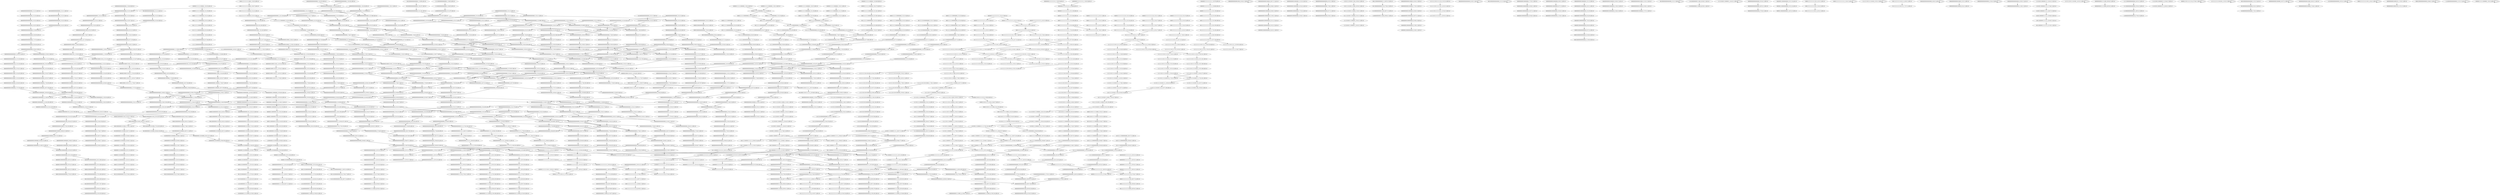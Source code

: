 digraph G {
    "1010000000111111000_40-58:19-LEN:19" -> "0100000001111110000_41-59:22-LEN:19";
    "0000000000000001000_16-34:11-LEN:19" -> "0000000000000001000_16-34:11-LEN:19";
    "0111111010011100000_22-41:13-LEN:19" -> "1111110100111000001_23-42:13-LEN:19";
    "0000000001000000000_32-50:222-LEN:19" -> "0000000010000000000_33-51:224-LEN:19";
    "0000000000000000000_6-25:26-LEN:19" -> "0000000000000000000_7-26:27-LEN:19";
    "1111111111110110101_14-32:154-LEN:19" -> "1111111111101101010_15-33:114-LEN:19";
    "1111111111110110101_14-32:154-LEN:19" -> "1111111111101101011_15-33:45-LEN:19";
    "0111111100000000000_6-25:16-LEN:19" -> "1111111000000000000_7-26:13-LEN:19";
    "0000000000000000000_24-43:15-LEN:19" -> "0000000000000000000_25-44:16-LEN:19";
    "0000000000000011111_28-46:150-LEN:19" -> "0000000000000111111_29-47:148-LEN:19";
    "0000000000001000000_29-48:12-LEN:19" -> "0000000000010000000_30-49:13-LEN:19";
    "0000000000000000001_32-50:256-LEN:19" -> "0000000000000000011_33-52:13-LEN:19";
    "0000000000000000001_32-50:256-LEN:19" -> "0000000000000000011_33-51:226-LEN:19";
    "0000000000000000001_32-50:256-LEN:19" -> "0000000000000000010_33-51:31-LEN:19";
    "0000000000000000000_21-40:22-LEN:19" -> "0000000000000000000_22-41:18-LEN:19";
    "0000000000000000000_11-29:935-LEN:19" -> "0000000000000000001_12-30:220-LEN:19";
    "0000000000000000000_11-29:935-LEN:19" -> "0000000000000000000_12-30:737-LEN:19";
    "0000000000000000000_11-29:935-LEN:19" -> "0000000000000000000_12-31:18-LEN:19";
    "0000000000000000000_22-41:18-LEN:19" -> "0000000000000000000_23-42:14-LEN:19";
    "0000000000010000000_15-33:14-LEN:19" -> "0000000000100000000_16-34:14-LEN:19";
    "0000001000000001010_24-43:12-LEN:19" -> "0000010000000010100_25-44:12-LEN:19";
    "0000000000110100000_29-47:13-LEN:19" -> "0000000001101000000_30-48:18-LEN:19";
    "0000000000000000000_4-22:588-LEN:19" -> "0000000000000000000_5-23:985-LEN:19";
    "0000000000000000000_4-22:588-LEN:19" -> "0000000000000000000_5-24:23-LEN:19";
    "0000000000000000000_6-25:11-LEN:19" -> "0000000000000000000_7-26:11-LEN:19";
    "1111000000000000000_33-51:72-LEN:19" -> "1110000000000000001_34-52:62-LEN:19";
    "1111000000000000000_33-51:72-LEN:19" -> "1110000000000000000_34-52:14-LEN:19";
    "1101111111101111000_20-39:11-LEN:19" -> "1011111111011110000_21-40:11-LEN:19";
    "0000000001000000001_21-40:14-LEN:19" -> "0000000010000000010_22-41:12-LEN:19";
    "1101111110100111100_20-38:155-LEN:19" -> "1011111101001111000_21-39:147-LEN:19";
    "0011010000000111111_37-55:21-LEN:19" -> "0110100000001111110_38-56:19-LEN:19";
    "1110110100000000000_23-42:14-LEN:19" -> "1101101000000000000_24-43:17-LEN:19";
    "1111110000000000000_7-27:19-LEN:19" -> "1111100000000000000_8-28:20-LEN:19";
    "0000000000001101000_27-45:14-LEN:19" -> "0000000000011010000_28-46:13-LEN:19";
    "0000111111111111111_5-24:13-LEN:19" -> "0001111111111111111_6-25:13-LEN:19";
    "0000000000000000000_17-35:1233-LEN:19" -> "0000000000000000000_18-37:22-LEN:19";
    "0000000000000000000_17-35:1233-LEN:19" -> "0000000000000000000_18-36:1225-LEN:19";
    "0000000000010000000_22-40:13-LEN:19" -> "0000000000100000000_23-41:13-LEN:19";
    "1101001111000001111_27-45:142-LEN:19" -> "1010011110000011111_28-46:137-LEN:19";
    "1101001111000001111_27-45:142-LEN:19" -> "1010011110000011111_28-47:12-LEN:19";
    "0000000000000000000_14-33:15-LEN:19" -> "0000000000000000000_15-34:29-LEN:19";
    "1011111010011110000_21-40:11-LEN:19" -> "0111110100111100000_22-41:11-LEN:19";
    "0000000000000000000_21-40:24-LEN:19" -> "0000000000000000000_22-41:17-LEN:19";
    "0110100000000000000_26-45:18-LEN:19" -> "1101000000000000000_27-46:18-LEN:19";
    "0000111111111111111_5-24:14-LEN:19" -> "0001111111111111111_6-25:15-LEN:19";
    "1111111111110111111_10-28:128-LEN:19" -> "1111111111101111110_11-29:131-LEN:19";
    "1000000000000000100_14-32:14-LEN:19" -> "0000000000000001000_15-33:220-LEN:19";
    "1111111000000000000_32-50:75-LEN:19" -> "1111110000000000000_33-51:97-LEN:19";
    "0000000000000000000_5-24:31-LEN:19" -> "0000000000000000000_6-25:29-LEN:19";
    "1111111111111111011_9-28:13-LEN:19" -> "1111111111111110110_10-29:14-LEN:19";
    "0011000000000001110_37-56:12-LEN:19" -> "0110000000000011100_38-57:12-LEN:19";
    "0000000000010000000_18-36:12-LEN:19" -> "0000000000100000000_19-37:11-LEN:19";
    "0000011111111111111_4-23:12-LEN:19" -> "0000111111111111111_5-24:14-LEN:19";
    "0000000000000000000_15-35:12-LEN:19" -> "0000000000000000000_16-36:12-LEN:19";
    "0000000000000000000_3-22:13-LEN:19" -> "0000000000000000000_4-23:15-LEN:19";
    "1101010000000000000_27-45:159-LEN:19" -> "1010100000000000000_28-46:159-LEN:19";
    "0000000000000000000_4-23:20-LEN:19" -> "0000000000000000000_5-24:25-LEN:19";
    "0110000000110100000_28-47:21-LEN:19" -> "1100000001101000000_30-48:24-LEN:19";
    "1111111011111111011_15-34:13-LEN:19" -> "1111110111111110111_16-35:12-LEN:19";
    "0000000000000000000_10-28:1028-LEN:19" -> "0000000000000000000_11-29:935-LEN:19";
    "0000000000000000000_10-28:1028-LEN:19" -> "0000000000000000000_11-30:54-LEN:19";
    "0000000000000000000_10-28:1028-LEN:19" -> "0000000000000000001_11-30:62-LEN:19";
    "0000000000000000001_12-30:220-LEN:19" -> "0000000000000000010_13-31:221-LEN:19";
    "0000000000000000000_15-34:26-LEN:19" -> "0000000000000000000_16-35:26-LEN:19";
    "0000000001111111111_33-52:12-LEN:19" -> "0000000011111111111_34-53:11-LEN:19";
    "0000000000000100000_17-35:217-LEN:19" -> "0000000000001000000_18-36:223-LEN:19";
    "0000000000010111100_39-57:20-LEN:19" -> "0000000000101111000_40-58:18-LEN:19";
    "1111110111100000111_25-44:14-LEN:19" -> "1111101111000001111_26-45:13-LEN:19";
    "0000001100000001101_23-42:18-LEN:19" -> "0000011000000011010_24-43:19-LEN:19";
    "1110111110100111100_19-38:12-LEN:19" -> "1101111101001111000_20-39:12-LEN:19";
    "0000000000000000000_28-47:17-LEN:19" -> "0000000000000000000_29-48:17-LEN:19";
    "0000000000000000000_1-20:18-LEN:19" -> "0000000000000000000_2-21:29-LEN:19";
    "0000000000000000000_5-24:33-LEN:19" -> "0000000000000000000_6-25:31-LEN:19";
    "1111101101000000000_21-40:12-LEN:19" -> "1111011010000000000_22-41:12-LEN:19";
    "0010000110101111111_20-38:62-LEN:19" -> "0100001101011111110_21-39:56-LEN:19";
    "0000000000000000000_15-34:23-LEN:19" -> "0000000000000000000_16-35:20-LEN:19";
    "1111000000000000000_10-29:18-LEN:19" -> "1110000000000000000_11-30:22-LEN:19";
    "0000000000000000000_25-44:13-LEN:19" -> "0000000000000000000_26-45:12-LEN:19";
    "0000000000000000000_5-24:20-LEN:19" -> "0000000000000000000_6-25:22-LEN:19";
    "1111111111111011010_12-31:12-LEN:19" -> "1111111111110110101_13-32:11-LEN:19";
    "0000000000000000100_14-32:218-LEN:19" -> "0000000000000001000_15-33:220-LEN:19";
    "1111111111111101101_11-30:11-LEN:19" -> "1111111111111011010_12-31:12-LEN:19";
    "0000000111111111111_35-53:119-LEN:19" -> "0000001111111111111_36-54:132-LEN:19";
    "0000000000000000000_3-22:11-LEN:19" -> "0000000000000000000_4-23:15-LEN:19";
    "0000000000000000010_4-23:21-LEN:19" -> "0000000000000000100_5-24:24-LEN:19";
    "0000000000000000001_9-27:19-LEN:19" -> "0000000000000000010_10-28:18-LEN:19";
    "0000000000000000000_23-42:21-LEN:19" -> "0000000000000000000_24-43:21-LEN:19";
    "0000000000000000000_16-35:26-LEN:19" -> "0000000000000000000_17-36:27-LEN:19";
    "1100000000000000000_31-49:33-LEN:19" -> "1000000000000000000_32-50:204-LEN:19";
    "1000000000000000000_4-23:13-LEN:19" -> "0000000000000000000_5-24:31-LEN:19";
    "1101000000000000000_29-47:14-LEN:19" -> "1010000000000000000_30-48:177-LEN:19";
    "0000000000000000000_25-44:16-LEN:19" -> "0000000000000000000_26-45:14-LEN:19";
    "1010000000000000000_12-30:16-LEN:19" -> "0100000000000000000_13-31:28-LEN:19";
    "0000000110000000110_22-41:20-LEN:19" -> "0000001100000001101_23-42:18-LEN:19";
    "0000000000000000000_16-34:1168-LEN:19" -> "0000000000000000000_17-35:1233-LEN:19";
    "0000000000000000000_16-34:1168-LEN:19" -> "0000000000000000000_17-36:41-LEN:19";
    "0000000000000000000_14-34:20-LEN:19" -> "0000000000000000000_15-35:24-LEN:19";
    "0000000000000000000_17-37:13-LEN:19" -> "0000000000000000000_18-38:13-LEN:19";
    "0000000000100001101_11-30:23-LEN:19" -> "0000000001000011010_12-31:25-LEN:19";
    "0000011111111111111_4-23:14-LEN:19" -> "0000111111111111111_5-24:13-LEN:19";
    "0000000000000000000_9-29:11-LEN:19" -> "0000000000000000000_9-29:11-LEN:19";
    "0000000000000000000_25-44:23-LEN:19" -> "0000000000000000000_26-45:21-LEN:19";
    "0000000000000000000_23-42:18-LEN:19" -> "0000000000000000000_24-43:20-LEN:19";
    "0000000000000000000_8-27:25-LEN:19" -> "0000000000000000000_9-28:26-LEN:19";
    "1011111101001110000_21-40:11-LEN:19" -> "0111111010011100000_22-41:13-LEN:19";
    "0000000000000000000_2-21:12-LEN:19" -> "0000000000000000000_3-22:18-LEN:19";
    "0000000000000000000_16-35:25-LEN:19" -> "0000000000000000000_17-36:28-LEN:19";
    "1110000000000000000_34-53:21-LEN:19" -> "1100000000000000000_35-54:20-LEN:19";
    "1110000011111111111_34-52:148-LEN:19" -> "1100000111111111111_35-53:144-LEN:19";
    "0111111111111000000_4-22:51-LEN:19" -> "1111111111110000000_5-23:52-LEN:19";
    "0000111111111111111_38-56:113-LEN:19" -> "0001111111111111111_39-57:93-LEN:19";
    "0000111111111111101_4-23:22-LEN:19" -> "0001111111111111011_5-24:22-LEN:19";
    "1001110000011111111_30-49:14-LEN:19" -> "0011100000111111111_31-50:16-LEN:19";
    "0000000000000000000_27-46:11-LEN:19" -> "0000000000000000000_28-47:11-LEN:19";
    "0000000000000000000_20-39:21-LEN:19" -> "0000000000000000000_21-40:21-LEN:19";
    "0000000000000000000_4-23:12-LEN:19" -> "0000000000000000000_5-24:24-LEN:19";
    "0000000011010000000_31-49:252-LEN:19" -> "0000000110100000000_32-50:246-LEN:19";
    "0000000011010000000_31-49:252-LEN:19" -> "0000000110100000001_32-50:27-LEN:19";
    "0001111111111111011_5-24:19-LEN:19" -> "0011111111111110111_6-25:19-LEN:19";
    "0000000000000000000_16-35:36-LEN:19" -> "0000000000000000000_17-36:42-LEN:19";
    "1111111000000000000_10-28:73-LEN:19" -> "1111110000000000000_11-29:71-LEN:19";
    "0000000000000000011_12-31:28-LEN:19" -> "0000000000000000110_13-32:30-LEN:19";
    "0111111111111110111_7-25:163-LEN:19" -> "1111111111111101111_8-26:159-LEN:19";
    "0000000000000000000_14-33:17-LEN:19" -> "0000000000000000000_15-34:36-LEN:19";
    "0011000000011010000_27-46:20-LEN:19" -> "0110000000110100000_28-47:21-LEN:19";
    "0111111111111111101_8-27:13-LEN:19" -> "1111111111111111011_10-28:152-LEN:19";
    "0111111111111111101_8-27:13-LEN:19" -> "1111111111111111011_10-29:20-LEN:19";
    "0001000000000000000_3-21:13-LEN:19" -> "0001000000000000000_3-21:13-LEN:19";
    "0000000001000000000_18-36:11-LEN:19" -> "0000000010000000000_19-37:11-LEN:19";
    "0000000010000000010_22-41:12-LEN:19" -> "0000000100000000101_23-42:12-LEN:19";
    "0000111111111111101_4-23:18-LEN:19" -> "0001111111111111011_5-24:19-LEN:19";
    "0000000001000000000_10-28:12-LEN:19" -> "0000000010000000000_11-29:11-LEN:19";
    "0000000000010000000_3-21:12-LEN:19" -> "0000000000100000000_4-22:11-LEN:19";
    "0000000000111111000_40-58:167-LEN:19" -> "0000000001111110000_41-59:168-LEN:19";
    "1000000000000000000_1-19:155-LEN:19" -> "0000000000000000000_2-20:344-LEN:19";
    "0000000000000011111_37-55:60-LEN:19" -> "0000000000000111110_38-56:54-LEN:19";
    "1111100000000000000_12-30:77-LEN:19" -> "1111000000000000000_13-31:86-LEN:19";
    "1111100000000000000_10-29:12-LEN:19" -> "1111000000000000000_11-30:12-LEN:19";
    "1111010011110000011_25-43:152-LEN:19" -> "1110100111100000111_26-44:144-LEN:19";
    "1111100000000000000_9-28:34-LEN:19" -> "1111000000000000000_10-29:33-LEN:19";
    "0000000000000000000_27-46:17-LEN:19" -> "0000000000000000000_28-47:17-LEN:19";
    "0000000000000000000_9-28:21-LEN:19" -> "0000000000000000000_10-29:17-LEN:19";
    "0000011111110000000_2-21:13-LEN:19" -> "0000111111100000000_3-22:21-LEN:19";
    "0000000001000000000_32-51:12-LEN:19" -> "0000000010000000000_33-52:12-LEN:19";
    "0000000000000100000_16-34:11-LEN:19" -> "0000000000001000000_17-35:13-LEN:19";
    "0010000000000000000_2-20:107-LEN:19" -> "0100000000000000000_3-21:161-LEN:19";
    "0000000000000000000_26-45:21-LEN:19" -> "0000000000000000000_27-46:22-LEN:19";
    "0011111111111110111_6-25:21-LEN:19" -> "0111111111111101111_7-26:21-LEN:19";
    "0000000000001000000_20-38:11-LEN:19" -> "0000000000010000000_21-39:12-LEN:19";
    "0000000000001111100_38-57:16-LEN:19" -> "0000000000011111000_39-58:15-LEN:19";
    "0000000000000000000_13-31:703-LEN:19" -> "0000000000000000000_14-32:691-LEN:19";
    "0000000000000000000_13-31:703-LEN:19" -> "0000000000000000000_14-33:16-LEN:19";
    "0000000000000010000_14-34:20-LEN:19" -> "0000000000000100000_15-35:20-LEN:19";
    "0000000000000000000_5-23:985-LEN:19" -> "0000000000000000000_6-24:982-LEN:19";
    "0000000000000000000_5-23:985-LEN:19" -> "0000000000000000000_6-25:18-LEN:19";
    "0000000000000000000_24-43:14-LEN:19" -> "0000000000000000000_25-44:13-LEN:19";
    "0000000000000000000_19-38:29-LEN:19" -> "0000000000000000000_20-39:30-LEN:19";
    "0000000000000000000_7-25:1031-LEN:19" -> "0000000000000000001_8-26:16-LEN:19";
    "0000000000000000000_7-25:1031-LEN:19" -> "0000000000000000000_8-26:1048-LEN:19";
    "0000000000000000001_3-22:13-LEN:19" -> "0000000000000000010_4-23:21-LEN:19";
    "1111011111101001111_17-36:13-LEN:19" -> "1110111111010011110_18-37:14-LEN:19";
    "1100000111111111111_35-54:14-LEN:19" -> "1000001111111111111_36-55:13-LEN:19";
    "0000000000111111111_32-50:145-LEN:19" -> "0000000001111111110_33-51:16-LEN:19";
    "0000000000111111111_32-50:145-LEN:19" -> "0000000001111111111_33-51:125-LEN:19";
    "0000000000000000000_32-51:16-LEN:19" -> "0000000000000000000_33-52:17-LEN:19";
    "0000000000000000000_3-22:11-LEN:19" -> "0000000000000000000_4-23:12-LEN:19";
    "0000000000000000000_9-28:21-LEN:19" -> "0000000000000000000_10-29:19-LEN:19";
    "0000000000000000000_29-48:36-LEN:19" -> "0000000000000000000_30-49:46-LEN:19";
    "0000000000000000000_4-23:24-LEN:19" -> "0000000000000000000_5-24:33-LEN:19";
    "0000111111111111111_5-23:169-LEN:19" -> "0001111111111111111_6-24:166-LEN:19";
    "1111110110101000000_20-38:140-LEN:19" -> "1111101101010000000_21-39:133-LEN:19";
    "1111110100111100000_23-41:161-LEN:19" -> "1111101001111000001_24-42:152-LEN:19";
    "0011111110000000000_5-24:26-LEN:19" -> "0111111100000000000_6-25:28-LEN:19";
    "0000000000000000000_16-35:124-LEN:19" -> "0000000000000000000_17-36:126-LEN:19";
    "0000000000000000000_2-21:11-LEN:19" -> "0000000000000000000_3-22:16-LEN:19";
    "1011111000000000000_30-48:59-LEN:19" -> "0111110000000000000_31-49:60-LEN:19";
    "0000000000000000000_14-33:16-LEN:19" -> "0000000000000000000_15-34:26-LEN:19";
    "1000000011010000000_31-49:23-LEN:19" -> "0000000110100000000_32-50:246-LEN:19";
    "1000000011010000000_31-49:23-LEN:19" -> "0000000110100000001_32-50:27-LEN:19";
    "0000000000000000100_39-57:163-LEN:19" -> "0000000000000001000_40-58:126-LEN:19";
    "0000001111111111111_36-54:132-LEN:19" -> "0000011111111111111_37-55:283-LEN:19";
    "0000000000000000000_31-50:17-LEN:19" -> "0000000000000000000_32-51:16-LEN:19";
    "1111111100000000000_31-49:11-LEN:19" -> "1111111000000000000_32-50:75-LEN:19";
    "0000000000000000000_23-41:853-LEN:19" -> "0000000000000000001_24-42:194-LEN:19";
    "0000000000000000000_23-41:853-LEN:19" -> "0000000000000000000_24-42:660-LEN:19";
    "0010000000000000000_9-27:14-LEN:19" -> "0100000000000000000_10-28:14-LEN:19";
    "1111111111111110110_10-29:11-LEN:19" -> "1111111111111101101_11-30:12-LEN:19";
    "0000000000000000000_6-25:33-LEN:19" -> "0000000000000000000_7-26:35-LEN:19";
    "0000000000000000000_4-23:20-LEN:19" -> "0000000000000000000_5-24:25-LEN:19";
    "0000000000000000000_24-43:59-LEN:19" -> "0000000000000000000_25-44:64-LEN:19";
    "1101000000000011100_39-57:229-LEN:19" -> "1010000000000111000_40-58:194-LEN:19";
    "0000000000000001000_26-44:225-LEN:19" -> "0000000000000010000_27-45:216-LEN:19";
    "0000101000000000011_35-54:19-LEN:19" -> "0001010000000000111_36-55:17-LEN:19";
    "0000000110100000000_32-50:246-LEN:19" -> "0000001101000000000_33-51:244-LEN:19";
    "1111111011111101001_14-33:14-LEN:19" -> "1111110111111010011_15-34:14-LEN:19";
    "0000000000000000000_22-41:25-LEN:19" -> "0000000000000000000_23-42:21-LEN:19";
    "1111111111110111111_10-29:24-LEN:19" -> "1111111111101111111_11-30:17-LEN:19";
    "1111100000000000000_9-28:15-LEN:19" -> "1111000000000000000_10-29:18-LEN:19";
    "0101111100000000000_29-48:12-LEN:19" -> "1011111000000000000_30-49:13-LEN:19";
    "0000011000000011010_24-43:19-LEN:19" -> "0000110000000110100_25-44:20-LEN:19";
    "0000000000000000111_34-52:230-LEN:19" -> "0000000000000001111_35-53:231-LEN:19";
    "0111111100000000000_6-25:24-LEN:19" -> "1111111000000000000_8-26:340-LEN:19";
    "1111100000000000000_10-29:46-LEN:19" -> "1111000000000000000_11-30:46-LEN:19";
    "0100000000101000000_29-48:12-LEN:19" -> "1000000001010000000_30-49:14-LEN:19";
    "0000110100000001111_35-53:21-LEN:19" -> "0001101000000011111_36-54:19-LEN:19";
    "0000000000000000000_11-30:17-LEN:19" -> "0000000000000000000_13-31:703-LEN:19";
    "0000000000000000000_11-30:17-LEN:19" -> "0000000000000000000_13-32:60-LEN:19";
    "0000000000000000000_22-40:1104-LEN:19" -> "0000000000000000000_23-41:853-LEN:19";
    "0000000000000000000_22-40:1104-LEN:19" -> "0000000000000000001_23-41:231-LEN:19";
    "0000000000000000011_32-51:11-LEN:19" -> "0000000000000000111_33-52:11-LEN:19";
    "1111111111111101111_8-26:159-LEN:19" -> "1111111111111011111_9-27:150-LEN:19";
    "0000000000000000000_18-37:23-LEN:19" -> "0000000000000000000_19-38:22-LEN:19";
    "1111111111101111110_10-29:14-LEN:19" -> "1111111111011111101_12-30:141-LEN:19";
    "0000000000000100000_16-36:11-LEN:19" -> "0000000000001000000_17-37:11-LEN:19";
    "0000000000000000011_33-52:13-LEN:19" -> "0000000000000000111_34-53:15-LEN:19";
    "0000000000000000000_20-39:23-LEN:19" -> "0000000000000000000_21-40:24-LEN:19";
    "0000000000000000000_16-36:23-LEN:19" -> "0000000000000000000_17-37:24-LEN:19";
    "1111111111111111101_9-27:161-LEN:19" -> "1111111111111111011_10-28:152-LEN:19";
    "1111111111111111101_9-27:161-LEN:19" -> "1111111111111111011_10-29:20-LEN:19";
    "0000000000011000000_18-37:29-LEN:19" -> "0000000000110000000_19-38:26-LEN:19";
    "0111100000111111111_32-51:13-LEN:19" -> "1111000001111111111_33-52:13-LEN:19";
    "0000000000100000000_24-42:11-LEN:19" -> "0000000001000000000_25-43:11-LEN:19";
    "0000110100000000011_35-54:13-LEN:19" -> "0001101000000000111_36-55:13-LEN:19";
    "0000000000000000000_21-40:21-LEN:19" -> "0000000000000000000_22-41:13-LEN:19";
    "0000000000000000000_15-34:25-LEN:19" -> "0000000000000000000_16-35:26-LEN:19";
    "0000000000000000000_8-27:33-LEN:19" -> "0000000000000000000_9-28:34-LEN:19";
    "0010000000000000000_3-21:11-LEN:19" -> "0010000000000000000_3-21:11-LEN:19";
    "1101000000000111000_39-58:11-LEN:19" -> "1010000000001110000_40-59:11-LEN:19";
    "0000000000000000000_5-24:23-LEN:19" -> "0000000000000000000_6-25:23-LEN:19";
    "0000000000000011111_36-55:13-LEN:19" -> "0000000000000111110_37-56:11-LEN:19";
    "0000000000000000000_28-47:13-LEN:19" -> "0000000000000000000_29-48:14-LEN:19";
    "1111111111110111111_9-28:16-LEN:19" -> "1111111111101111110_10-29:20-LEN:19";
    "0000000000000010000_15-34:31-LEN:19" -> "0000000000000100000_16-35:28-LEN:19";
    "1111101001110000011_24-43:11-LEN:19" -> "1111101001110000011_24-43:11-LEN:19";
    "1100000001101000000_30-48:24-LEN:19" -> "1000000011010000000_31-49:23-LEN:19";
    "0001000000001101000_26-45:14-LEN:19" -> "0010000000011010000_27-46:14-LEN:19";
    "0000000000000000000_6-25:31-LEN:19" -> "0000000000000000000_7-26:34-LEN:19";
    "1000000001101000000_30-49:15-LEN:19" -> "0000000011010000000_31-50:16-LEN:19";
    "0000000000000000001_23-42:13-LEN:19" -> "0000000000000000011_24-43:11-LEN:19";
    "0000000000000000000_18-38:21-LEN:19" -> "0000000000000000000_21-39:1106-LEN:19";
    "0000000000000000000_18-38:21-LEN:19" -> "0000000000000000000_21-40:29-LEN:19";
    "0000000000000000000_18-38:21-LEN:19" -> "0000000000000000001_21-39:20-LEN:19";
    "0001111111111111111_39-57:93-LEN:19" -> "0011111111111111111_40-58:66-LEN:19";
    "0000000000000000011_32-51:23-LEN:19" -> "0000000000000000111_33-52:25-LEN:19";
    "0000010000000000000_36-54:201-LEN:19" -> "0000100000000000000_37-55:206-LEN:19";
    "0000000000000000000_35-54:11-LEN:19" -> "0000000000000000000_36-55:11-LEN:19";
    "0000000000001111110_37-56:18-LEN:19" -> "0000000000011111100_38-57:12-LEN:19";
    "0000000001101000000_30-48:18-LEN:19" -> "0000000011010000000_31-49:252-LEN:19";
    "0000000000001000000_18-36:223-LEN:19" -> "0000000000010000000_19-37:212-LEN:19";
    "0000000110000000000_32-51:14-LEN:19" -> "0000001100000000000_33-52:14-LEN:19";
    "0000000000000000000_13-32:16-LEN:19" -> "0000000000000000000_14-33:17-LEN:19";
    "0000000000000110000_16-35:27-LEN:19" -> "0000000000001100000_17-36:27-LEN:19";
    "0000000000011111111_31-49:145-LEN:19" -> "0000000000111111111_32-50:145-LEN:19";
    "1111111111111101101_12-30:156-LEN:19" -> "1111111111111011010_13-31:162-LEN:19";
    "0000000000000000010_12-31:12-LEN:19" -> "0000000000000000100_13-32:11-LEN:19";
    "0000000000100001101_12-30:100-LEN:19" -> "0000000001000011010_13-31:104-LEN:19";
    "1111100000000000000_32-50:62-LEN:19" -> "1111000000000000000_33-51:72-LEN:19";
    "0000000000000000000_16-35:21-LEN:19" -> "0000000000000000000_17-36:26-LEN:19";
    "0111111110111100000_22-41:11-LEN:19" -> "1111111101111000001_23-42:12-LEN:19";
    "0000000000000000000_18-37:25-LEN:19" -> "0000000000000000000_19-38:27-LEN:19";
    "1000001111111000000_1-20:14-LEN:19" -> "0000011111110000000_2-21:14-LEN:19";
    "1100000000000000000_3-21:107-LEN:19" -> "1000000000000000000_4-22:351-LEN:19";
    "1101101010000000000_24-42:147-LEN:19" -> "1011010100000000000_25-43:156-LEN:19";
    "0000000000000000000_13-32:60-LEN:19" -> "0000000000000000000_14-33:60-LEN:19";
    "0000000000000001011_35-53:29-LEN:19" -> "0000000000000010111_36-54:29-LEN:19";
    "0000000000000000000_16-35:12-LEN:19" -> "0000000000000000000_17-36:13-LEN:19";
    "0111110000000000000_31-49:60-LEN:19" -> "1111100000000000000_32-50:62-LEN:19";
    "1001000000000000000_1-19:99-LEN:19" -> "0010000000000000000_2-20:107-LEN:19";
    "0000000011111111111_34-53:11-LEN:19" -> "0000000111111111111_35-54:11-LEN:19";
    "0000000000100000000_31-49:221-LEN:19" -> "0000000001000000000_32-50:222-LEN:19";
    "0000000000000000011_35-53:204-LEN:19" -> "0000000000000000111_36-54:200-LEN:19";
    "0000000000000000011_35-53:204-LEN:19" -> "0000000000000000111_36-55:11-LEN:19";
    "0000000000000000000_4-23:15-LEN:19" -> "0000000000000000000_5-24:20-LEN:19";
    "0000000000000001100_14-33:29-LEN:19" -> "0000000000000011000_15-34:30-LEN:19";
    "1111111111111111011_10-28:152-LEN:19" -> "1111111111111110110_11-29:150-LEN:19";
    "0000000000000000000_14-33:60-LEN:19" -> "0000000000000000000_15-34:101-LEN:19";
    "0000000000000000001_33-51:76-LEN:19" -> "0000000000000000011_34-52:65-LEN:19";
    "0011111110000000000_5-24:26-LEN:19" -> "0111111100000000000_6-25:26-LEN:19";
    "0000111111100000000_3-22:19-LEN:19" -> "0001111111000000000_4-23:25-LEN:19";
    "0000000000000000000_20-39:85-LEN:19" -> "0000000000000000000_21-40:84-LEN:19";
    "0011111111111111110_7-26:14-LEN:19" -> "0111111111111111101_8-27:13-LEN:19";
    "0000000000000000011_35-54:14-LEN:19" -> "0000000000000000111_36-55:14-LEN:19";
    "1111111101101011111_18-36:40-LEN:19" -> "1111111011010111110_19-37:40-LEN:19";
    "1000000000000000000_1-21:15-LEN:19" -> "0000000000000000000_2-22:16-LEN:19";
    "0000000000000000000_31-50:28-LEN:19" -> "0000000000000000001_33-51:76-LEN:19";
    "0000000000000000000_31-50:28-LEN:19" -> "0000000000000000000_33-51:618-LEN:19";
    "0000000000000000000_26-45:14-LEN:19" -> "0000000000000000000_27-46:14-LEN:19";
    "0000000000000000000_10-29:26-LEN:19" -> "0000000000000000000_11-30:15-LEN:19";
    "0000000001000000000_17-35:14-LEN:19" -> "0000000010000000000_18-36:11-LEN:19";
    "0000000000000000100_10-28:21-LEN:19" -> "0000000000000001000_11-29:14-LEN:19";
    "0001111111111111100_39-57:149-LEN:19" -> "0011111111111111000_40-58:121-LEN:19";
    "0000000000000000000_14-32:691-LEN:19" -> "0000000000000000000_15-33:1156-LEN:19";
    "0000000000000000000_14-32:691-LEN:19" -> "0000000000000000000_15-34:22-LEN:19";
    "0000000000000000000_14-32:691-LEN:19" -> "0000000000000000001_15-33:16-LEN:19";
    "0000000000000000000_17-36:28-LEN:19" -> "0000000000000000000_18-37:25-LEN:19";
    "0000000000000000000_20-39:23-LEN:19" -> "0000000000000000000_21-40:25-LEN:19";
    "1010111110000000000_28-47:12-LEN:19" -> "0101111100000000000_29-48:12-LEN:19";
    "1111101001110000011_24-43:14-LEN:19" -> "1111010011100000111_25-44:15-LEN:19";
    "0000000000000000000_13-33:23-LEN:19" -> "0000000000000000000_14-34:20-LEN:19";
    "0011111111111110111_6-25:19-LEN:19" -> "0111111111111101111_7-26:17-LEN:19";
    "0000000000000000000_16-35:95-LEN:19" -> "0000000000000000000_17-36:100-LEN:19";
    "0000110100000000001_35-53:243-LEN:19" -> "0001101000000000011_36-54:236-LEN:19";
    "0000110100000000001_35-53:243-LEN:19" -> "0001101000000000011_36-55:14-LEN:19";
    "0000000000000000000_13-32:16-LEN:19" -> "0000000000000000000_14-33:16-LEN:19";
    "1111111011111000000_19-38:13-LEN:19" -> "1111110111110000000_20-39:13-LEN:19";
    "0000000000010000000_8-26:11-LEN:19" -> "0000000000100000000_9-27:12-LEN:19";
    "0000000000000001000_7-25:145-LEN:19" -> "0000000000000010000_8-26:151-LEN:19";
    "0000000001000000000_5-23:19-LEN:19" -> "0000000010000000000_6-24:20-LEN:19";
    "1101011111000000000_27-45:47-LEN:19" -> "1010111110000000000_28-46:50-LEN:19";
    "1110000000000000000_14-32:87-LEN:19" -> "1100000000000000000_15-33:81-LEN:19";
    "0000000000000000000_18-37:22-LEN:19" -> "0000000000000000000_19-38:20-LEN:19";
    "0000000000000000000_8-27:31-LEN:19" -> "0000000000000000000_9-28:29-LEN:19";
    "0000000000000000000_9-29:41-LEN:19" -> "0000000000000000000_10-30:22-LEN:19";
    "0000000000000000000_9-29:41-LEN:19" -> "0000000000000000001_10-30:23-LEN:19";
    "0000000000000000000_36-55:11-LEN:19" -> "0000000000000000000_37-56:12-LEN:19";
    "0000000000000000000_14-33:15-LEN:19" -> "0000000000000000000_15-34:25-LEN:19";
    "0000000000000000000_23-42:11-LEN:19" -> "0000000000000000000_24-43:13-LEN:19";
    "0001111111111111011_5-24:12-LEN:19" -> "0011111111111110111_6-25:11-LEN:19";
    "0000000000000000000_29-48:50-LEN:19" -> "0000000000000000000_30-49:52-LEN:19";
    "0000000010000000000_21-39:11-LEN:19" -> "0000000100000000000_22-40:11-LEN:19";
    "0000111111111111111_5-24:11-LEN:19" -> "0000111111111111111_5-24:11-LEN:19";
    "1111111101111110100_13-32:11-LEN:19" -> "1111111101111110100_13-32:11-LEN:19";
    "0100110000001111111_29-48:11-LEN:19" -> "1001100000011111111_30-49:12-LEN:19";
    "1000000111111111111_34-53:14-LEN:19" -> "0000001111111111111_36-54:132-LEN:19";
    "0000000000000000000_21-40:21-LEN:19" -> "0000000000000000000_22-41:14-LEN:19";
    "0000111111111111111_38-57:12-LEN:19" -> "0001111111111111111_39-58:11-LEN:19";
    "0011000000111111111_31-50:15-LEN:19" -> "0110000001111111111_32-51:14-LEN:19";
    "0000000000000000000_17-37:24-LEN:19" -> "0000000000000000000_18-38:21-LEN:19";
    "0000000000001111111_29-48:14-LEN:19" -> "0000000000011111111_30-49:14-LEN:19";
    "0000000000000000000_9-28:34-LEN:19" -> "0000000000000000000_10-29:27-LEN:19";
    "1100000000000000000_13-32:48-LEN:19" -> "1000000000000000000_14-33:51-LEN:19";
    "0001111111111111111_6-25:15-LEN:19" -> "0011111111111111110_7-26:14-LEN:19";
    "0110000000000011100_38-57:12-LEN:19" -> "1100000000000111000_39-58:11-LEN:19";
    "0000010000000011010_24-43:11-LEN:19" -> "0000100000000110100_26-44:211-LEN:19";
    "0000000000000000000_29-48:15-LEN:19" -> "0000000000000000000_30-49:17-LEN:19";
    "0010000000011010000_27-46:14-LEN:19" -> "0100000000110100000_28-47:14-LEN:19";
    "0000000000000000000_8-27:20-LEN:19" -> "0000000000000000000_9-28:20-LEN:19";
    "0000000000000000011_34-52:65-LEN:19" -> "0000000000000000111_35-53:63-LEN:19";
    "0000000000000000000_5-24:35-LEN:19" -> "0000000000000000000_7-25:1031-LEN:19";
    "0000000000000000000_5-24:35-LEN:19" -> "0000000000000000000_7-26:29-LEN:19";
    "1111111011111101001_15-33:168-LEN:19" -> "1111110111111010011_16-34:172-LEN:19";
    "1110000000000000000_12-31:47-LEN:19" -> "1100000000000000000_13-32:48-LEN:19";
    "0000111111111111100_38-57:14-LEN:19" -> "0001111111111111000_39-58:12-LEN:19";
    "0000000010100000000_31-50:17-LEN:19" -> "0000000101000000000_32-51:19-LEN:19";
    "0000011111111111110_37-56:17-LEN:19" -> "0000111111111111100_38-57:14-LEN:19";
    "0000000000000000000_1-19:162-LEN:19" -> "0000000000000000000_2-20:344-LEN:19";
    "1111111111101101010_15-33:114-LEN:19" -> "1111111111011010100_16-34:125-LEN:19";
    "0000111111100000000_3-22:18-LEN:19" -> "0001111111000000000_4-23:18-LEN:19";
    "0000001000000001101_23-42:13-LEN:19" -> "0000010000000011010_24-43:13-LEN:19";
    "0000000000000000100_17-35:16-LEN:19" -> "0000000000000001000_18-36:14-LEN:19";
    "0111111010000000000_6-24:11-LEN:19" -> "1111110100000000000_7-25:13-LEN:19";
    "1111111111111101101_11-30:11-LEN:19" -> "1111111111111011010_12-31:11-LEN:19";
    "0000000000000000000_15-33:1156-LEN:19" -> "0000000000000000000_16-34:1168-LEN:19";
    "0000000000000000000_15-33:1156-LEN:19" -> "0000000000000000000_16-35:12-LEN:19";
    "0000000000000000000_15-33:1156-LEN:19" -> "0000000000000000001_16-34:16-LEN:19";
    "0000000000000000010_38-56:22-LEN:19" -> "0000000000000000100_39-57:163-LEN:19";
    "0000100001101011111_18-36:72-LEN:19" -> "0001000011010111111_19-37:54-LEN:19";
    "0000100001101011111_18-36:72-LEN:19" -> "0001000011010111110_19-37:18-LEN:19";
    "0000001101000000000_33-52:15-LEN:19" -> "0000011010000000001_34-53:15-LEN:19";
    "1111000000000000000_29-47:22-LEN:19" -> "1110000000000000000_30-48:28-LEN:19";
    "1110000000000000000_10-30:25-LEN:19" -> "1100000000000000000_13-31:447-LEN:19";
    "1110000000000000000_10-30:25-LEN:19" -> "1100000000000000000_13-32:39-LEN:19";
    "1111111110000000000_8-26:65-LEN:19" -> "1111111100000000000_9-27:69-LEN:19";
    "0000000000100000000_18-38:20-LEN:19" -> "0000000001000000001_21-40:14-LEN:19";
    "0000000000100000000_18-38:20-LEN:19" -> "0000000001000000000_21-39:16-LEN:19";
    "0000000000100000000_18-38:20-LEN:19" -> "0000000001000000001_21-39:201-LEN:19";
    "0000001111111111111_3-22:12-LEN:19" -> "0000011111111111111_4-23:14-LEN:19";
    "0000100000000101000_26-45:12-LEN:19" -> "0001000000001010000_27-46:12-LEN:19";
    "1110000011111111111_34-53:12-LEN:19" -> "1100000111111111111_35-54:12-LEN:19";
    "0000000000000000000_20-39:30-LEN:19" -> "0000000000000000000_21-40:31-LEN:19";
    "0000000000000000000_2-20:344-LEN:19" -> "0000000000000000000_3-21:536-LEN:19";
    "0111111111111101111_7-26:21-LEN:19" -> "1111111111111011111_8-27:22-LEN:19";
    "1010111111000000000_28-47:17-LEN:19" -> "0101111110000000000_29-48:17-LEN:19";
    "1110000000000000001_34-52:62-LEN:19" -> "1100000000000000011_35-53:60-LEN:19";
    "0000000001000011010_13-31:104-LEN:19" -> "0000000010000110101_14-33:14-LEN:19";
    "0000000001000011010_13-31:104-LEN:19" -> "0000000010000110101_14-32:91-LEN:19";
    "0111111111111111101_8-27:17-LEN:19" -> "1111111111111111011_9-28:13-LEN:19";
    "0000000000000000001_22-41:12-LEN:19" -> "0000000000000000010_23-42:11-LEN:19";
    "0000000001111111110_33-51:16-LEN:19" -> "0000000011111111101_34-52:15-LEN:19";
    "0000000000000000000_21-40:38-LEN:19" -> "0000000000000000000_23-41:853-LEN:19";
    "0000000000000000000_21-40:38-LEN:19" -> "0000000000000000001_23-41:231-LEN:19";
    "0000001111111111111_2-20:88-LEN:19" -> "0000011111111111111_3-21:129-LEN:19";
    "0000000000000000000_25-44:14-LEN:19" -> "0000000000000000000_26-45:12-LEN:19";
    "0000000000000000000_6-26:59-LEN:19" -> "0000000000000000000_7-27:52-LEN:19";
    "1101011111100000000_27-46:15-LEN:19" -> "1010111111000000000_28-47:17-LEN:19";
    "1101000000000000000_11-29:17-LEN:19" -> "1010000000000000000_12-30:16-LEN:19";
    "0000011111111111111_4-23:13-LEN:19" -> "0000111111111111111_5-24:14-LEN:19";
    "0000000000000000011_36-54:110-LEN:19" -> "0000000000000000111_37-55:109-LEN:19";
    "0001111111111111111_6-24:166-LEN:19" -> "0011111111111111110_7-26:11-LEN:19";
    "0001111111111111111_6-24:166-LEN:19" -> "0011111111111111111_7-25:163-LEN:19";
    "0000000000000000000_7-26:22-LEN:19" -> "0000000000000000000_8-27:22-LEN:19";
    "0000000000000000000_20-39:36-LEN:19" -> "0000000000000000000_21-40:38-LEN:19";
    "0000000000000011010_25-43:14-LEN:19" -> "0000000000000110100_26-44:14-LEN:19";
    "0000000000000000000_29-47:653-LEN:19" -> "0000000000000000000_30-48:711-LEN:19";
    "0000000000000000000_18-37:27-LEN:19" -> "0000000000000000000_19-38:26-LEN:19";
    "0000000000001100000_17-36:27-LEN:19" -> "0000000000011000000_18-37:29-LEN:19";
    "0000001000011010111_16-34:81-LEN:19" -> "0000010000110101111_17-35:74-LEN:19";
    "0000011111110000000_2-21:16-LEN:19" -> "0000111111100000000_3-22:19-LEN:19";
    "0000000000000011111_35-54:22-LEN:19" -> "0000000000000111111_36-55:17-LEN:19";
    "1111000001111111111_33-51:138-LEN:19" -> "1110000011111111111_34-52:148-LEN:19";
    "1111000000000000000_11-30:15-LEN:19" -> "1110000000000000000_12-31:16-LEN:19";
    "0000000010000000000_33-51:224-LEN:19" -> "0000000100000000000_34-52:206-LEN:19";
    "0000000010000000000_33-51:224-LEN:19" -> "0000000100000000000_34-53:13-LEN:19";
    "1000000000000000000_4-23:13-LEN:19" -> "0000000000000000000_5-24:35-LEN:19";
    "0000111111100000000_3-22:24-LEN:19" -> "0001111111000000000_4-23:27-LEN:19";
    "0011111111111111110_7-26:11-LEN:19" -> "0111111111111111101_8-27:11-LEN:19";
    "0000000100001101011_15-33:83-LEN:19" -> "0000001000011010111_16-34:81-LEN:19";
    "0000000000101111000_40-58:18-LEN:19" -> "0000000001011110000_41-59:18-LEN:19";
    "0000000000000000000_26-45:23-LEN:19" -> "0000000000000000000_27-46:24-LEN:19";
    "0000000000000001111_35-53:231-LEN:19" -> "0000000000000011111_36-54:236-LEN:19";
    "0000000000000000000_7-26:26-LEN:19" -> "0000000000000000000_8-27:28-LEN:19";
    "0000000000000000000_27-45:636-LEN:19" -> "0000000000000000000_28-47:15-LEN:19";
    "0000000000000000000_27-45:636-LEN:19" -> "0000000000000000000_28-46:633-LEN:19";
    "0000000000000000001_11-30:12-LEN:19" -> "0000000000000000010_12-31:12-LEN:19";
    "1111000000000000000_9-29:23-LEN:19" -> "1110000000000000000_10-30:25-LEN:19";
    "1000000001101000000_30-48:240-LEN:19" -> "0000000011010000000_31-49:252-LEN:19";
    "0000000000000000000_20-39:19-LEN:19" -> "0000000000000000000_21-40:23-LEN:19";
    "1010000000000000000_30-48:177-LEN:19" -> "0100000000000000000_31-49:188-LEN:19";
    "0000000000000000000_19-38:11-LEN:19" -> "0000000000000000000_21-39:1106-LEN:19";
    "0000000000000000000_19-38:11-LEN:19" -> "0000000000000000000_21-40:29-LEN:19";
    "0000000000000000000_19-38:11-LEN:19" -> "0000000000000000001_21-39:20-LEN:19";
    "0000000000000000101_34-52:29-LEN:19" -> "0000000000000001011_35-53:29-LEN:19";
    "1000111111111111000_1-19:25-LEN:19" -> "0001111111111110000_2-20:27-LEN:19";
    "0000000000000000001_11-30:38-LEN:19" -> "0000000000000000010_12-31:35-LEN:19";
    "0000000000000011110_38-56:254-LEN:19" -> "0000000000000111100_39-57:231-LEN:19";
    "0000111111111111110_4-22:162-LEN:19" -> "0001111111111111101_5-23:160-LEN:19";
    "0000000000000000000_16-35:26-LEN:19" -> "0000000000000000000_17-36:29-LEN:19";
    "0010000000000000000_2-21:13-LEN:19" -> "0100000000000000000_3-22:23-LEN:19";
    "0000000100000000000_34-52:206-LEN:19" -> "0000001000000000000_35-53:208-LEN:19";
    "0000000000000000000_5-24:20-LEN:19" -> "0000000000000000000_6-25:20-LEN:19";
    "0001101000000000011_36-54:236-LEN:19" -> "0011010000000000111_37-55:249-LEN:19";
    "0000000001000000000_21-39:16-LEN:19" -> "0000000010000000000_22-40:16-LEN:19";
    "0000000000000000000_14-33:65-LEN:19" -> "0000000000000000000_15-34:122-LEN:19";
    "0000000000000000000_4-23:16-LEN:19" -> "0000000000000000000_5-24:33-LEN:19";
    "0000110000000110100_25-44:20-LEN:19" -> "0001100000001101000_26-45:20-LEN:19";
    "0000000011111111111_1-19:53-LEN:19" -> "0000000111111111111_2-20:88-LEN:19";
    "0000000000000111110_37-56:22-LEN:19" -> "0000000000001111100_38-57:16-LEN:19";
    "0000000000001000011_9-28:24-LEN:19" -> "0000000000010000110_10-29:26-LEN:19";
    "0000000000001111000_40-58:186-LEN:19" -> "0000000000011110000_41-59:154-LEN:19";
    "0000000000001111000_40-58:186-LEN:19" -> "0000000000011110001_41-59:47-LEN:19";
    "1110000000000000000_36-54:104-LEN:19" -> "1100000000000000001_37-55:116-LEN:19";
    "1010000000000000000_28-47:21-LEN:19" -> "0100000000000000000_29-48:21-LEN:19";
    "0011111111111101111_6-26:11-LEN:19" -> "0111111111111011111_7-27:11-LEN:19";
    "0000111111100000000_3-22:23-LEN:19" -> "0001111111000000000_4-23:27-LEN:19";
    "0001111111111110000_2-20:27-LEN:19" -> "0011111111111100000_3-21:41-LEN:19";
    "0000000000000000000_26-45:49-LEN:19" -> "0000000000000000000_27-46:48-LEN:19";
    "1111111111011111101_11-30:12-LEN:19" -> "1111111110111111010_12-31:13-LEN:19";
    "0000000000000000000_28-47:51-LEN:19" -> "0000000000000000000_29-48:50-LEN:19";
    "0000000000000000000_27-46:24-LEN:19" -> "0000000000000000000_28-47:24-LEN:19";
    "0000000000000000001_34-52:219-LEN:19" -> "0000000000000000011_35-53:204-LEN:19";
    "0000000000000000001_34-52:219-LEN:19" -> "0000000000000000011_35-54:14-LEN:19";
    "0000000000000000000_11-31:22-LEN:19" -> "0000000000000000000_12-32:23-LEN:19";
    "0000000000000000011_33-51:226-LEN:19" -> "0000000000000000111_34-52:230-LEN:19";
    "0001111000001111111_30-48:11-LEN:19" -> "0011110000011111111_31-49:157-LEN:19";
    "1101101011111000000_24-42:43-LEN:19" -> "1011010111110000000_25-43:44-LEN:19";
    "1110000000000000000_2-20:65-LEN:19" -> "1100000000000000000_3-21:107-LEN:19";
    "0001101000000011111_36-54:19-LEN:19" -> "0011010000000111111_37-55:21-LEN:19";
    "1010011110000011111_28-46:137-LEN:19" -> "0100111100000111111_29-47:143-LEN:19";
    "0000000000000001111_36-54:61-LEN:19" -> "0000000000000011111_37-55:60-LEN:19";
    "0011111111000000000_5-23:312-LEN:19" -> "0111111110000000000_6-24:308-LEN:19";
    "0000000000000000001_8-26:16-LEN:19" -> "0000000000000000010_9-27:17-LEN:19";
    "0000000000000000000_3-21:536-LEN:19" -> "0000000000000000000_4-22:588-LEN:19";
    "0000000000000000000_3-21:536-LEN:19" -> "0000000000000000000_4-23:20-LEN:19";
    "0000000000000000000_3-21:536-LEN:19" -> "0000000000000000001_4-22:136-LEN:19";
    "0000000000000000010_17-35:16-LEN:19" -> "0000000000000000100_18-36:16-LEN:19";
    "0000000000000000000_9-28:29-LEN:19" -> "0000000000000000000_10-29:27-LEN:19";
    "0011100000111111111_31-50:16-LEN:19" -> "0111000001111111111_32-51:16-LEN:19";
    "1000000000000000000_1-20:28-LEN:19" -> "0000000000000000000_2-21:51-LEN:19";
    "1000001111111000000_1-20:11-LEN:19" -> "0000011111110000000_2-21:13-LEN:19";
    "1111100000000000000_10-28:402-LEN:19" -> "1111000000000000000_11-30:18-LEN:19";
    "1111100000000000000_10-28:402-LEN:19" -> "1111000000000000000_11-29:403-LEN:19";
    "0000000000010000110_11-29:104-LEN:19" -> "0000000000100001101_12-30:100-LEN:19";
    "0001111111111111011_5-24:22-LEN:19" -> "0011111111111110111_6-25:21-LEN:19";
    "0000000000000000000_25-44:52-LEN:19" -> "0000000000000000000_26-45:49-LEN:19";
    "0000000000000000000_23-42:49-LEN:19" -> "0000000000000000000_24-43:50-LEN:19";
    "0000000000000000000_24-43:26-LEN:19" -> "0000000000000000000_25-44:23-LEN:19";
    "1111111000000000000_7-26:29-LEN:19" -> "1111110000000000000_8-27:31-LEN:19";
    "1000000000000000000_14-33:19-LEN:19" -> "0000000000000000000_15-34:36-LEN:19";
    "0000000000000000000_17-36:26-LEN:19" -> "0000000000000000000_18-37:23-LEN:19";
    "1100111100000111111_29-47:15-LEN:19" -> "1001111000001111111_30-48:155-LEN:19";
    "1001111000001111111_30-49:14-LEN:19" -> "0011110000011111111_31-50:13-LEN:19";
    "0000000000000000000_11-30:24-LEN:19" -> "0000000000000000000_12-31:23-LEN:19";
    "0000000000000000000_30-49:12-LEN:19" -> "0000000000000000000_31-50:11-LEN:19";
    "0000010000000000000_36-55:13-LEN:19" -> "0000100000000000000_37-56:13-LEN:19";
    "0000000000000000000_11-30:14-LEN:19" -> "0000000000000000000_12-31:12-LEN:19";
    "1110100111000001111_26-45:15-LEN:19" -> "1101001110000011111_27-46:14-LEN:19";
    "1110100000000000000_10-28:18-LEN:19" -> "1101000000000000000_11-29:17-LEN:19";
    "0000000000000000000_20-39:26-LEN:19" -> "0000000000000000000_21-40:27-LEN:19";
    "0000000000000000000_16-35:27-LEN:19" -> "0000000000000000000_17-36:28-LEN:19";
    "1111110111111010011_16-34:172-LEN:19" -> "1111101111110100110_17-35:12-LEN:19";
    "1111110111111010011_16-34:172-LEN:19" -> "1111101111110100111_17-35:161-LEN:19";
    "0000000000000000000_23-42:12-LEN:19" -> "0000000000000000000_24-43:12-LEN:19";
    "0000000000000001111_35-54:20-LEN:19" -> "0000000000000011111_36-55:21-LEN:19";
    "0000000000000000000_18-36:1225-LEN:19" -> "0000000000000000001_19-37:14-LEN:19";
    "0000000000000000000_18-36:1225-LEN:19" -> "0000000000000000000_19-37:1175-LEN:19";
    "0000011111111111111_4-23:11-LEN:19" -> "0000111111111111111_5-24:12-LEN:19";
    "0000000000000000000_10-29:19-LEN:19" -> "0000000000000000000_11-30:14-LEN:19";
    "1000000011111111111_1-19:25-LEN:19" -> "0000000111111111111_2-20:88-LEN:19";
    "0000000000000000000_22-41:17-LEN:19" -> "0000000000000000000_23-42:12-LEN:19";
    "0000000000000000000_7-26:24-LEN:19" -> "0000000000000000000_8-27:21-LEN:19";
    "0001111111111111101_5-23:160-LEN:19" -> "0011111111111111011_6-24:159-LEN:19";
    "1101000000000000000_27-46:18-LEN:19" -> "1010000000000000000_28-47:21-LEN:19";
    "0000000000000000000_28-47:14-LEN:19" -> "0000000000000000000_29-48:15-LEN:19";
    "0100000000000000000_5-23:22-LEN:19" -> "1000000000000000000_6-24:21-LEN:19";
    "0000000000000000000_7-26:27-LEN:19" -> "0000000000000000000_8-27:26-LEN:19";
    "0100000000000000000_29-48:21-LEN:19" -> "1000000000000000000_30-49:22-LEN:19";
    "1110000000000000000_12-31:14-LEN:19" -> "1100000000000000000_13-32:16-LEN:19";
    "1111111110111111110_13-32:14-LEN:19" -> "1111111101111111101_14-33:12-LEN:19";
    "0000000101000000000_32-51:19-LEN:19" -> "0000001010000000000_33-52:19-LEN:19";
    "0000000000001000000_22-40:14-LEN:19" -> "0000000000010000000_23-41:12-LEN:19";
    "0000000100001101011_14-33:19-LEN:19" -> "0000001000011010111_15-34:19-LEN:19";
    "0000000000000000000_3-22:16-LEN:19" -> "0000000000000000000_4-23:24-LEN:19";
    "0000000000000000000_15-34:17-LEN:19" -> "0000000000000000000_16-35:17-LEN:19";
    "0000000000000000000_22-41:14-LEN:19" -> "0000000000000000000_23-42:11-LEN:19";
    "1000000000000000000_14-33:14-LEN:19" -> "0000000000000000000_15-34:29-LEN:19";
    "0110101111100000000_26-44:52-LEN:19" -> "1101011111000000000_27-45:47-LEN:19";
    "1100000000000000000_35-54:20-LEN:19" -> "1000000000000000001_36-55:18-LEN:19";
    "1110000000000000000_12-30:439-LEN:19" -> "1100000000000000000_13-31:447-LEN:19";
    "1110000000000000000_12-30:439-LEN:19" -> "1100000000000000000_13-32:39-LEN:19";
    "1100000000000000000_13-32:18-LEN:19" -> "1000000000000000000_14-33:19-LEN:19";
    "1111000000000000000_1-19:62-LEN:19" -> "1110000000000000000_2-20:65-LEN:19";
    "0000000000000000000_15-34:22-LEN:19" -> "0000000000000000000_16-35:21-LEN:19";
    "0000000000000000000_3-22:13-LEN:19" -> "0000000000000000000_4-23:18-LEN:19";
    "1111111101111000001_23-42:12-LEN:19" -> "1111111011110000011_24-43:12-LEN:19";
    "0000000000000000100_12-32:18-LEN:19" -> "0000000000000001000_13-33:21-LEN:19";
    "0000001000000000000_5-23:12-LEN:19" -> "0000010000000000000_6-24:13-LEN:19";
    "0000000000000111111_37-55:246-LEN:19" -> "0000000000001111110_38-56:229-LEN:19";
    "1111110110100000000_20-39:12-LEN:19" -> "1111101101000000000_21-40:12-LEN:19";
    "0000000000000000000_11-30:54-LEN:19" -> "0000000000000000000_12-31:57-LEN:19";
    "1111000001111111111_33-52:13-LEN:19" -> "1110000011111111111_34-53:14-LEN:19";
    "0000000000000000000_12-30:737-LEN:19" -> "0000000000000000000_13-31:703-LEN:19";
    "0000000000000000000_12-30:737-LEN:19" -> "0000000000000000000_13-32:60-LEN:19";
    "1011111000000000000_25-44:17-LEN:19" -> "0111110000000000000_26-45:17-LEN:19";
    "0010000000011010000_28-46:218-LEN:19" -> "0100000000110100000_29-47:221-LEN:19";
    "0000001000000001101_24-42:196-LEN:19" -> "0000010000000011010_25-43:203-LEN:19";
    "0000000000000000000_21-40:84-LEN:19" -> "0000000000000000001_22-41:12-LEN:19";
    "0000000000000000000_21-40:84-LEN:19" -> "0000000000000000000_22-41:70-LEN:19";
    "0000110101111111000_23-41:56-LEN:19" -> "0001101011111110000_24-42:54-LEN:19";
    "0000000000000000000_30-49:12-LEN:19" -> "0000000000000000000_31-50:28-LEN:19";
    "0001111111000000000_4-23:25-LEN:19" -> "0011111110000000000_5-24:26-LEN:19";
    "0000000000000000000_29-48:28-LEN:19" -> "0000000000000000000_30-49:30-LEN:19";
    "1111100000000000000_9-28:24-LEN:19" -> "1111000000000000000_11-30:18-LEN:19";
    "1111100000000000000_9-28:24-LEN:19" -> "1111000000000000000_11-29:403-LEN:19";
    "1111000000000000000_33-52:20-LEN:19" -> "1110000000000000000_34-53:21-LEN:19";
    "0000000000000000000_13-32:62-LEN:19" -> "0000000000000000000_14-33:64-LEN:19";
    "0000000000000000000_12-31:12-LEN:19" -> "0000000000000000000_13-32:11-LEN:19";
    "0000000000000000100_13-32:30-LEN:19" -> "0000000000000001000_14-33:25-LEN:19";
    "1111011111101001110_18-37:12-LEN:19" -> "1110111111010011100_19-38:12-LEN:19";
    "0001111111111111111_39-58:11-LEN:19" -> "0011111111111111110_40-59:11-LEN:19";
    "0000000000000010000_16-34:227-LEN:19" -> "0000000000000100000_17-35:217-LEN:19";
    "0000111111100000000_3-22:21-LEN:19" -> "0001111111000000000_4-23:25-LEN:19";
    "0110101111110000000_26-45:17-LEN:19" -> "1101011111100000000_27-46:15-LEN:19";
    "0001111111000000000_4-23:27-LEN:19" -> "0011111110000000000_5-24:26-LEN:19";
    "0000000000000000000_18-37:15-LEN:19" -> "0000000000000000000_19-38:18-LEN:19";
    "0000000000000001111_27-45:164-LEN:19" -> "0000000000000011111_28-46:150-LEN:19";
    "0000000000000001111_27-45:164-LEN:19" -> "0000000000000011111_28-47:15-LEN:19";
    "0000111111111111111_5-24:12-LEN:19" -> "0001111111111111111_6-25:11-LEN:19";
    "0000000000000000001_16-34:16-LEN:19" -> "0000000000000000010_17-35:16-LEN:19";
    "0000000000000000010_16-34:16-LEN:19" -> "0000000000000000100_17-35:16-LEN:19";
    "1111111111111111011_9-28:13-LEN:19" -> "1111111111111110110_10-29:13-LEN:19";
    "0000000000000001000_40-58:126-LEN:19" -> "0000000000000010000_41-59:132-LEN:19";
    "0000000000000011100_38-57:13-LEN:19" -> "0000000000000111000_39-58:14-LEN:19";
    "0001111111000000000_4-23:27-LEN:19" -> "0011111110000000000_5-24:29-LEN:19";
    "0000000000000000000_10-30:22-LEN:19" -> "0000000000000000000_11-31:22-LEN:19";
    "0000000000000010000_15-34:37-LEN:19" -> "0000000000000100000_16-35:37-LEN:19";
    "0000000000000000000_27-46:31-LEN:19" -> "0000000000000000000_28-47:32-LEN:19";
    "0000000000000000000_10-29:23-LEN:19" -> "0000000000000000000_11-30:17-LEN:19";
    "0111110100111100000_22-41:11-LEN:19" -> "1111101001111000001_23-42:11-LEN:19";
    "0000000000000000000_14-33:12-LEN:19" -> "0000000000000000000_15-34:20-LEN:19";
    "0000011111111111110_3-22:14-LEN:19" -> "0000111111111111101_4-23:18-LEN:19";
    "0000000000000000000_13-32:11-LEN:19" -> "0000000000000000000_14-33:11-LEN:19";
    "0000000000000000000_8-27:21-LEN:19" -> "0000000000000000000_10-28:1028-LEN:19";
    "0000000000000000000_8-27:21-LEN:19" -> "0000000000000000000_10-29:22-LEN:19";
    "1000001111111100000_1-20:19-LEN:19" -> "0000011111111000000_2-21:20-LEN:19";
    "1111111101111100000_18-37:13-LEN:19" -> "1111111011111000000_19-38:13-LEN:19";
    "0001000000000000000_38-56:189-LEN:19" -> "0010000000000000000_39-57:167-LEN:19";
    "0000000000000000100_13-32:39-LEN:19" -> "0000000000000001000_14-33:36-LEN:19";
    "0000000000100000000_19-37:11-LEN:19" -> "0000000001000000000_20-38:13-LEN:19";
    "0000000100000000101_23-42:12-LEN:19" -> "0000001000000001010_24-43:12-LEN:19";
    "0000000000000011111_36-55:21-LEN:19" -> "0000000000000111110_37-56:22-LEN:19";
    "0000000000000000000_7-26:35-LEN:19" -> "0000000000000000000_8-27:33-LEN:19";
    "0000000000000011100_39-57:89-LEN:19" -> "0000000000000111000_40-58:65-LEN:19";
    "1000001111111111111_36-55:14-LEN:19" -> "0000011111111111110_37-56:17-LEN:19";
    "1000001111111111111_36-55:14-LEN:19" -> "0000011111111111111_37-56:11-LEN:19";
    "0000000000000000000_26-45:20-LEN:19" -> "0000000000000000000_27-46:20-LEN:19";
    "0000000000000000000_17-36:101-LEN:19" -> "0000000000000000000_18-37:97-LEN:19";
    "0010000000000000000_30-48:12-LEN:19" -> "0100000000000000000_31-49:188-LEN:19";
    "0000000000000000000_17-36:27-LEN:19" -> "0000000000000000000_18-37:27-LEN:19";
    "0000000000000000000_13-32:13-LEN:19" -> "0000000000000000000_14-33:12-LEN:19";
    "0000000000000000000_13-32:15-LEN:19" -> "0000000000000000000_14-33:15-LEN:19";
    "0000000000000000000_13-32:11-LEN:19" -> "0000000000000000000_14-33:11-LEN:19";
    "0000000000000000010_10-28:18-LEN:19" -> "0000000000000000100_11-29:16-LEN:19";
    "0000000000000000000_16-36:12-LEN:19" -> "0000000000000000000_17-37:12-LEN:19";
    "0000000000100000000_31-50:11-LEN:19" -> "0000000001000000000_32-51:12-LEN:19";
    "0011111110000000000_5-24:25-LEN:19" -> "0111111100000000000_6-25:24-LEN:19";
    "0000000000000000000_20-39:18-LEN:19" -> "0000000000000000000_21-40:21-LEN:19";
    "1000011010111111100_22-40:57-LEN:19" -> "0000110101111111000_23-41:56-LEN:19";
    "0000000000000000010_13-31:221-LEN:19" -> "0000000000000000100_14-32:218-LEN:19";
    "0000011111111111110_3-22:11-LEN:19" -> "0000111111111111101_4-23:17-LEN:19";
    "0000000000000000000_1-20:18-LEN:19" -> "0000000000000000000_2-21:51-LEN:19";
    "1111101111110100111_16-35:13-LEN:19" -> "1111011111101001111_17-36:13-LEN:19";
    "0111111100000000000_6-25:27-LEN:19" -> "1111111000000000000_7-26:29-LEN:19";
    "0000000000000000000_12-31:67-LEN:19" -> "0000000000000000000_13-32:70-LEN:19";
    "1111101101010000000_21-39:133-LEN:19" -> "1111011010100000000_22-40:138-LEN:19";
    "0000000000000000000_22-41:21-LEN:19" -> "0000000000000000000_23-42:23-LEN:19";
    "0110100000000001110_38-56:232-LEN:19" -> "1101000000000011100_39-57:229-LEN:19";
    "1010011110000011111_28-47:12-LEN:19" -> "0100111100000111111_29-48:13-LEN:19";
    "0000100000000110100_25-44:13-LEN:19" -> "0001000000001101000_26-45:14-LEN:19";
    "0000000000000000000_10-29:20-LEN:19" -> "0000000000000000000_11-30:13-LEN:19";
    "0000111111110000000_3-21:241-LEN:19" -> "0001111111100000000_4-22:302-LEN:19";
    "0000000000000010000_19-37:14-LEN:19" -> "0000000000000100000_20-38:13-LEN:19";
    "1100000011111111111_33-52:14-LEN:19" -> "1000000111111111111_34-53:14-LEN:19";
    "0100000000000000000_13-31:28-LEN:19" -> "1000000000000000000_14-32:471-LEN:19";
    "1111111101101010000_17-36:12-LEN:19" -> "1111111011010100000_18-37:11-LEN:19";
    "0100000000000000000_31-49:188-LEN:19" -> "1000000000000000000_32-50:204-LEN:19";
    "0000000000000000000_9-28:12-LEN:19" -> "0000000000000000000_9-28:12-LEN:19";
    "0101111100000000000_29-47:51-LEN:19" -> "1011111000000000000_30-48:59-LEN:19";
    "1110000000000000000_12-31:16-LEN:19" -> "1100000000000000000_13-32:18-LEN:19";
    "1111100000000000000_34-52:103-LEN:19" -> "1111000000000000000_35-53:107-LEN:19";
    "1111111011111101001_14-33:16-LEN:19" -> "1111110111111010011_15-34:15-LEN:19";
    "0000010000110101111_16-35:17-LEN:19" -> "0000100001101011111_17-36:17-LEN:19";
    "0000000100001101011_15-34:13-LEN:19" -> "0000001000011010111_16-35:13-LEN:19";
    "1111111111000000000_7-25:60-LEN:19" -> "1111111110000000000_8-26:65-LEN:19";
    "0000000000001111110_38-56:229-LEN:19" -> "0000000000011111100_39-57:209-LEN:19";
    "0011111101000000000_5-23:11-LEN:19" -> "0111111010000000000_6-24:11-LEN:19";
    "0000000001111111111_33-52:15-LEN:19" -> "0000000011111111111_34-53:14-LEN:19";
    "0000000000000000000_33-52:17-LEN:19" -> "0000000000000000000_34-53:11-LEN:19";
    "0000000000000011111_36-54:236-LEN:19" -> "0000000000000111111_37-55:246-LEN:19";
    "0000000000000000000_35-53:264-LEN:19" -> "0000000000000000000_36-54:268-LEN:19";
    "0000000000000000000_23-42:11-LEN:19" -> "0000000000000000000_24-43:11-LEN:19";
    "0000000000000000000_16-35:96-LEN:19" -> "0000000000000000000_17-36:101-LEN:19";
    "1111100000000000000_32-51:17-LEN:19" -> "1111000000000000000_33-52:20-LEN:19";
    "0000000000000000000_5-24:115-LEN:19" -> "0000000000000000000_6-25:122-LEN:19";
    "1111110100000000000_7-25:13-LEN:19" -> "1111101000000000000_8-26:14-LEN:19";
    "0000000000000000011_24-43:11-LEN:19" -> "0000000000000000111_25-44:12-LEN:19";
    "0111100000111111111_32-51:16-LEN:19" -> "1111000001111111111_33-52:14-LEN:19";
    "0100000000110100000_28-47:14-LEN:19" -> "1000000001101000000_30-48:240-LEN:19";
    "0000000000000000000_3-23:23-LEN:19" -> "0000000000000000000_4-24:25-LEN:19";
    "0000000000000000000_7-27:52-LEN:19" -> "0000000000000000000_8-28:56-LEN:19";
    "0000000000000000000_8-27:21-LEN:19" -> "0000000000000000000_9-28:21-LEN:19";
    "0000000011111111101_34-52:15-LEN:19" -> "0000000111111111011_35-53:12-LEN:19";
    "0001101011111100000_24-43:14-LEN:19" -> "0011010111111000000_25-44:17-LEN:19";
    "0000000000000000001_31-50:12-LEN:19" -> "0000000000000000011_32-51:11-LEN:19";
    "0000000000000110100_26-44:14-LEN:19" -> "0000000000001101000_27-45:14-LEN:19";
    "0000000000000010000_20-38:16-LEN:19" -> "0000000000000100000_21-39:14-LEN:19";
    "0000000000000111110_38-56:54-LEN:19" -> "0000000000001111100_39-57:50-LEN:19";
    "0000000000000000000_21-40:93-LEN:19" -> "0000000000000000000_22-41:77-LEN:19";
    "0000000000000010000_5-23:11-LEN:19" -> "0000000000000100000_6-24:11-LEN:19";
    "0000000000000000000_22-41:22-LEN:19" -> "0000000000000000000_23-42:18-LEN:19";
    "0000000000000000000_9-28:30-LEN:19" -> "0000000000000000000_10-29:23-LEN:19";
    "0000000110100000001_32-50:27-LEN:19" -> "0000001101000000011_33-51:25-LEN:19";
    "1111111111111011010_12-31:11-LEN:19" -> "1111111111110110101_13-32:12-LEN:19";
    "0010000000000000000_39-57:167-LEN:19" -> "0100000000000000000_40-58:141-LEN:19";
    "1000001111111000000_1-20:13-LEN:19" -> "0000011111110000000_2-21:14-LEN:19";
    "0000000000000000000_7-26:123-LEN:19" -> "0000000000000000000_8-27:119-LEN:19";
    "0000000000000000000_34-53:11-LEN:19" -> "0000000000000000000_36-54:268-LEN:19";
    "1100000000000000000_12-31:24-LEN:19" -> "1000000000000000000_13-32:31-LEN:19";
    "0000000000000000000_23-42:14-LEN:19" -> "0000000000000000000_24-43:14-LEN:19";
    "0100111100000111111_29-48:13-LEN:19" -> "1001111000001111111_30-49:14-LEN:19";
    "0000000000000000000_12-31:15-LEN:19" -> "0000000000000000000_13-32:16-LEN:19";
    "1111111111111011010_12-31:15-LEN:19" -> "1111111111110110101_13-32:14-LEN:19";
    "0000000000000000000_12-31:12-LEN:19" -> "0000000000000000000_13-32:11-LEN:19";
    "1001111000001111111_30-48:155-LEN:19" -> "0011110000011111111_31-49:157-LEN:19";
    "0000000000000000000_11-30:13-LEN:19" -> "0000000000000000000_12-31:12-LEN:19";
    "0000000000000000000_28-47:15-LEN:19" -> "0000000000000000000_29-48:16-LEN:19";
    "0000000000000000000_21-39:1106-LEN:19" -> "0000000000000000000_22-40:1104-LEN:19";
    "0000000000000000000_21-39:1106-LEN:19" -> "0000000000000000000_22-41:12-LEN:19";
    "1001100000011111111_30-49:12-LEN:19" -> "0011000000111111111_31-50:15-LEN:19";
    "0000000000000000000_8-27:26-LEN:19" -> "0000000000000000000_9-28:26-LEN:19";
    "0000000000000000000_21-40:23-LEN:19" -> "0000000000000000000_22-41:18-LEN:19";
    "0000000000000000000_19-38:26-LEN:19" -> "0000000000000000000_20-39:28-LEN:19";
    "0111111010011110000_22-40:159-LEN:19" -> "1111110100111100000_23-41:161-LEN:19";
    "1111101111100000000_21-40:14-LEN:19" -> "1111011111000000000_22-41:14-LEN:19";
    "0000000000000000000_15-34:12-LEN:19" -> "0000000000000000000_15-34:12-LEN:19";
    "0000000000000000000_2-21:11-LEN:19" -> "0000000000000000000_3-22:11-LEN:19";
    "0100000000110100000_29-47:221-LEN:19" -> "1000000001101000000_30-48:240-LEN:19";
    "0000000000001000011_10-28:116-LEN:19" -> "0000000000010000110_11-29:104-LEN:19";
    "1111110000000000000_11-29:71-LEN:19" -> "1111100000000000000_12-30:77-LEN:19";
    "0000000000000001000_18-36:14-LEN:19" -> "0000000000000010000_19-37:14-LEN:19";
    "0000000000000000001_32-51:22-LEN:19" -> "0000000000000000011_33-52:23-LEN:19";
    "1111011110000011111_27-46:13-LEN:19" -> "1110111100000111111_29-47:15-LEN:19";
    "0000000000000000000_16-35:20-LEN:19" -> "0000000000000000000_17-36:23-LEN:19";
    "0000000000000000000_15-34:30-LEN:19" -> "0000000000000000000_16-35:29-LEN:19";
    "0111111100000000000_6-25:20-LEN:19" -> "1111111000000000000_7-26:22-LEN:19";
    "0000000000000000000_18-37:39-LEN:19" -> "0000000000000000000_19-38:38-LEN:19";
    "0000010000000011010_25-43:203-LEN:19" -> "0000100000000110100_26-44:211-LEN:19";
    "0000000000000010000_7-26:27-LEN:19" -> "0000000000000100001_8-27:29-LEN:19";
    "0000000000000000000_28-47:32-LEN:19" -> "0000000000000000000_29-48:36-LEN:19";
    "0111110000000000000_26-45:17-LEN:19" -> "1111100000000000000_27-46:18-LEN:19";
    "0000000000000000000_23-42:60-LEN:19" -> "0000000000000000000_24-43:59-LEN:19";
    "1000000000000000000_4-22:351-LEN:19" -> "0000000000000000000_5-23:985-LEN:19";
    "1000000000000000000_4-22:351-LEN:19" -> "0000000000000000000_5-24:23-LEN:19";
    "1111111111101111110_10-29:11-LEN:19" -> "1111111111011111101_11-30:12-LEN:19";
    "0011111111111111110_7-26:17-LEN:19" -> "0111111111111111101_8-27:14-LEN:19";
    "0000000000000000010_23-42:11-LEN:19" -> "0000000000000000100_24-43:11-LEN:19";
    "0110101000000000000_26-44:165-LEN:19" -> "1101010000000000000_27-45:159-LEN:19";
    "0000000000001000000_17-36:28-LEN:19" -> "0000000000010000000_18-37:28-LEN:19";
    "0000000000000100001_8-27:29-LEN:19" -> "0000000000001000011_9-28:24-LEN:19";
    "1111000000000000000_35-53:107-LEN:19" -> "1110000000000000000_36-54:104-LEN:19";
    "0000001111111111111_36-55:12-LEN:19" -> "0000011111111111110_37-56:17-LEN:19";
    "0000001111111111111_36-55:12-LEN:19" -> "0000011111111111111_37-56:11-LEN:19";
    "0000000000000000000_19-38:41-LEN:19" -> "0000000000000000000_20-39:36-LEN:19";
    "0000000000000000000_11-30:15-LEN:19" -> "0000000000000000000_12-31:16-LEN:19";
    "0001111111100000000_4-22:302-LEN:19" -> "0011111111000000000_5-23:312-LEN:19";
    "0101111110000000000_29-48:17-LEN:19" -> "1011111100000000000_30-49:18-LEN:19";
    "1111111110111111010_12-31:13-LEN:19" -> "1111111101111110100_13-32:16-LEN:19";
    "0000000000000000010_11-31:20-LEN:19" -> "0000000000000000100_12-32:18-LEN:19";
    "0001101000000000011_36-55:14-LEN:19" -> "0011010000000000110_37-56:17-LEN:19";
    "1111110111110000000_20-39:13-LEN:19" -> "1111101111100000000_21-40:14-LEN:19";
    "0000000100000000000_7-25:22-LEN:19" -> "0000001000000000000_8-26:24-LEN:19";
    "0000000010000000000_19-37:11-LEN:19" -> "0000000100000000000_20-38:13-LEN:19";
    "1111111000000000000_8-26:340-LEN:19" -> "1111110000000000000_9-28:11-LEN:19";
    "1111111000000000000_8-26:340-LEN:19" -> "1111110000000000000_9-27:366-LEN:19";
    "1100000000000000000_13-31:447-LEN:19" -> "1000000000000000000_14-32:471-LEN:19";
    "0000000000001000000_29-47:215-LEN:19" -> "0000000000010000000_30-48:222-LEN:19";
    "0000000000000000000_14-33:64-LEN:19" -> "0000000000000000000_15-34:97-LEN:19";
    "0000000000000000000_16-35:26-LEN:19" -> "0000000000000000000_17-36:27-LEN:19";
    "0000000000000001000_13-33:21-LEN:19" -> "0000000000000010000_14-34:20-LEN:19";
    "0000000000000000000_9-28:26-LEN:19" -> "0000000000000000000_10-29:21-LEN:19";
    "1011110000011111111_31-49:17-LEN:19" -> "0111100000111111111_32-51:16-LEN:19";
    "1011110000011111111_31-49:17-LEN:19" -> "0111100000111111111_32-50:145-LEN:19";
    "0000000000000000000_22-41:30-LEN:19" -> "0000000000000000000_23-42:27-LEN:19";
    "1010111111100000000_28-46:59-LEN:19" -> "0101111111000000000_29-47:62-LEN:19";
    "0000000000001111111_30-48:151-LEN:19" -> "0000000000011111111_31-49:145-LEN:19";
    "0000000000000001110_37-56:16-LEN:19" -> "0000000000000011100_38-57:13-LEN:19";
    "0000000000000000000_17-36:126-LEN:19" -> "0000000000000000000_18-37:118-LEN:19";
    "1111111111111011111_8-27:22-LEN:19" -> "1111111111110111111_9-28:13-LEN:19";
    "0000000000000000000_5-24:24-LEN:19" -> "0000000000000000000_6-25:25-LEN:19";
    "1111111111011010111_16-34:44-LEN:19" -> "1111111110110101111_17-35:41-LEN:19";
    "0000110101111110000_23-42:11-LEN:19" -> "0001101011111100000_24-43:14-LEN:19";
    "0000000000000000000_8-27:28-LEN:19" -> "0000000000000000000_9-28:30-LEN:19";
    "0000000000000001111_37-55:262-LEN:19" -> "0000000000000011110_38-56:254-LEN:19";
    "0000000000000000000_22-41:77-LEN:19" -> "0000000000000000001_23-42:13-LEN:19";
    "0000000000000000000_22-41:77-LEN:19" -> "0000000000000000000_23-42:60-LEN:19";
    "1011111100000000000_30-49:18-LEN:19" -> "0111111000000000000_31-50:16-LEN:19";
    "0000000000000000001_24-42:194-LEN:19" -> "0000000000000000011_25-43:189-LEN:19";
    "0000000000000001110_37-56:18-LEN:19" -> "0000000000000011100_38-57:13-LEN:19";
    "1111101001111000001_24-42:152-LEN:19" -> "1111010011110000011_25-43:152-LEN:19";
    "0000000000000000010_5-23:139-LEN:19" -> "0000000000000000100_6-24:140-LEN:19";
    "0000000000000000000_38-56:263-LEN:19" -> "0000000000000000000_39-57:228-LEN:19";
    "0000000000000111000_40-58:65-LEN:19" -> "0000000000001110000_41-59:75-LEN:19";
    "1000000000000000000_14-33:38-LEN:19" -> "0000000000000000000_15-34:101-LEN:19";
    "0000000000000000000_7-26:21-LEN:19" -> "0000000000000000000_8-27:20-LEN:19";
    "1110111110000000000_23-42:16-LEN:19" -> "1101111100000000000_24-43:16-LEN:19";
    "0000000000000000000_17-36:29-LEN:19" -> "0000000000000000000_18-37:27-LEN:19";
    "0000000000000000000_20-39:11-LEN:19" -> "0000000000000000000_21-40:11-LEN:19";
    "1111111111111011111_9-27:150-LEN:19" -> "1111111111110111111_10-28:128-LEN:19";
    "1111111111111011111_9-27:150-LEN:19" -> "1111111111110111111_10-29:24-LEN:19";
    "0000000000000000100_6-24:140-LEN:19" -> "0000000000000001000_7-25:145-LEN:19";
    "0001000011010111111_19-37:54-LEN:19" -> "0010000110101111111_20-38:62-LEN:19";
    "0000100000000110100_26-44:211-LEN:19" -> "0001000000001101000_27-45:205-LEN:19";
    "0000100000000110100_26-44:211-LEN:19" -> "0001000000001101000_27-46:12-LEN:19";
    "0100111100000111111_29-47:143-LEN:19" -> "1001111000001111111_30-48:155-LEN:19";
    "0000000000000000000_20-38:1279-LEN:19" -> "0000000000000000000_21-39:1106-LEN:19";
    "0000000000000000000_20-38:1279-LEN:19" -> "0000000000000000000_21-40:29-LEN:19";
    "0000000000000000000_20-38:1279-LEN:19" -> "0000000000000000001_21-39:20-LEN:19";
    "0100000000000000000_40-58:141-LEN:19" -> "1000000000000000000_41-59:150-LEN:19";
    "0000000000011010000_28-46:13-LEN:19" -> "0000000000110100000_29-47:13-LEN:19";
    "0000000000000000000_16-35:29-LEN:19" -> "0000000000000000000_17-36:36-LEN:19";
    "1001100000011111111_30-49:13-LEN:19" -> "0011000000111111111_31-50:11-LEN:19";
    "0000000000000000000_12-31:15-LEN:19" -> "0000000000000000000_13-32:16-LEN:19";
    "0000000000000000000_6-25:29-LEN:19" -> "0000000000000000001_8-26:16-LEN:19";
    "0000000000000000000_6-25:29-LEN:19" -> "0000000000000000000_8-26:1048-LEN:19";
    "0000000000000000000_26-45:56-LEN:19" -> "0000000000000000000_27-46:59-LEN:19";
    "1111010000000000000_9-27:15-LEN:19" -> "1110100000000000000_10-28:18-LEN:19";
    "0000000000000000000_5-24:25-LEN:19" -> "0000000000000000000_6-25:25-LEN:19";
    "0000000000000000000_19-38:20-LEN:19" -> "0000000000000000000_20-39:21-LEN:19";
    "0000000000000000111_25-44:19-LEN:19" -> "0000000000000001111_26-45:17-LEN:19";
    "0100000000000000001_37-55:11-LEN:19" -> "1000000000000000010_38-56:123-LEN:19";
    "0000000000000000000_22-41:23-LEN:19" -> "0000000000000000001_24-42:194-LEN:19";
    "0000000000000000000_22-41:23-LEN:19" -> "0000000000000000000_24-42:660-LEN:19";
    "0000000000000000100_18-36:16-LEN:19" -> "0000000000000001000_19-37:15-LEN:19";
    "1110110101111100000_23-41:41-LEN:19" -> "1101101011111000000_24-42:43-LEN:19";
    "0000001000011010111_16-35:13-LEN:19" -> "0000010000110101111_17-36:13-LEN:19";
    "0000000000000000000_6-25:25-LEN:19" -> "0000000000000000000_7-26:26-LEN:19";
    "1111000000000000000_11-30:46-LEN:19" -> "1110000000000000000_12-31:47-LEN:19";
    "1111111000000000000_7-26:22-LEN:19" -> "1111110000000000000_8-27:23-LEN:19";
    "0000000000000000000_32-51:18-LEN:19" -> "0000000000000000000_33-52:17-LEN:19";
    "0000000000000000000_27-46:48-LEN:19" -> "0000000000000000000_28-47:51-LEN:19";
    "1111111101111101001_14-33:11-LEN:19" -> "1111111101111101001_14-33:11-LEN:19";
    "0000000000000000000_23-42:15-LEN:19" -> "0000000000000000000_24-43:15-LEN:19";
    "0000000010000110101_13-32:22-LEN:19" -> "0000000100001101011_14-33:19-LEN:19";
    "0000000000100000000_9-27:12-LEN:19" -> "0000000001000000000_10-28:12-LEN:19";
    "0100000000000000000_3-23:23-LEN:19" -> "1000000000000000000_4-24:32-LEN:19";
    "0001111111000000000_4-23:22-LEN:19" -> "0011111110000000000_5-24:21-LEN:19";
    "0000000000000000000_2-21:51-LEN:19" -> "0000000000000000001_3-22:13-LEN:19";
    "0000000000000000000_2-21:51-LEN:19" -> "0000000000000000000_3-22:52-LEN:19";
    "0000000000000000001_19-37:14-LEN:19" -> "0000000000000000010_20-38:11-LEN:19";
    "1111111111111101101_11-30:12-LEN:19" -> "1111111111111011010_12-31:15-LEN:19";
    "1111100000000000000_10-29:11-LEN:19" -> "1111000000000000000_11-30:15-LEN:19";
    "1000001111111111111_36-55:13-LEN:19" -> "0000011111111111110_37-56:14-LEN:19";
    "1000001111111111111_36-55:13-LEN:19" -> "0000011111111111111_37-56:15-LEN:19";
    "1111111000000000000_7-26:27-LEN:19" -> "1111110000000000000_9-28:11-LEN:19";
    "1111111000000000000_7-26:27-LEN:19" -> "1111110000000000000_9-27:366-LEN:19";
    "0111100000111111111_32-50:145-LEN:19" -> "1111000001111111111_33-51:138-LEN:19";
    "0000000000000000000_30-49:30-LEN:19" -> "0000000000000000000_31-50:17-LEN:19";
    "0000000000000000000_30-49:30-LEN:19" -> "0000000000000000001_31-50:12-LEN:19";
    "1111111111101101011_15-33:45-LEN:19" -> "1111111111011010111_16-34:44-LEN:19";
    "0000001000000000000_35-54:13-LEN:19" -> "0000010000000000000_36-55:13-LEN:19";
    "0000000000000000000_16-36:13-LEN:19" -> "0000000000000000000_17-37:13-LEN:19";
    "1101001110000011111_27-46:14-LEN:19" -> "1010011100000111111_28-47:12-LEN:19";
    "0000000001100000001_20-39:18-LEN:19" -> "0000000011000000011_21-40:21-LEN:19";
    "0000000000011111000_39-58:13-LEN:19" -> "0000000000111110000_40-59:13-LEN:19";
    "0000000000000000000_27-46:13-LEN:19" -> "0000000000000000000_28-47:14-LEN:19";
    "0000000100000000110_23-41:203-LEN:19" -> "0000001000000001101_24-42:196-LEN:19";
    "1110100110000001111_26-45:13-LEN:19" -> "1101001100000011111_27-46:13-LEN:19";
    "0000000011010000000_31-50:16-LEN:19" -> "0000000110100000000_32-51:16-LEN:19";
    "0000000000000000000_31-49:726-LEN:19" -> "0000000000000000001_32-50:256-LEN:19";
    "0000000000000000000_31-49:726-LEN:19" -> "0000000000000000001_32-51:22-LEN:19";
    "0000000000000000000_31-49:726-LEN:19" -> "0000000000000000000_32-50:464-LEN:19";
    "0000000000000000000_31-49:726-LEN:19" -> "0000000000000000000_32-51:11-LEN:19";
    "1111111101111110100_13-32:16-LEN:19" -> "1111111011111101001_14-33:14-LEN:19";
    "0000000000000000000_12-31:18-LEN:19" -> "0000000000000000000_13-32:19-LEN:19";
    "1111111111111110111_11-30:16-LEN:19" -> "1111111111111101111_12-31:13-LEN:19";
    "0000000000000000000_12-31:57-LEN:19" -> "0000000000000000000_13-32:62-LEN:19";
    "0000000000000000000_15-34:24-LEN:19" -> "0000000000000000000_16-35:26-LEN:19";
    "0000000001111111111_33-51:125-LEN:19" -> "0000000011111111111_34-52:121-LEN:19";
    "0000000000000000000_15-34:122-LEN:19" -> "0000000000000000000_16-35:124-LEN:19";
    "0110000001111111111_32-51:14-LEN:19" -> "1100000011111111111_33-52:14-LEN:19";
    "1110000000000000000_34-52:14-LEN:19" -> "1100000000000000000_35-53:16-LEN:19";
    "0000000000000000000_22-41:70-LEN:19" -> "0000000000000000000_23-42:49-LEN:19";
    "0000000000000000000_22-41:70-LEN:19" -> "0000000000000000001_23-42:20-LEN:19";
    "1101001100000011111_27-46:13-LEN:19" -> "1010011000000111111_28-47:13-LEN:19";
    "1111101101011111000_21-39:40-LEN:19" -> "1111011010111110000_22-40:41-LEN:19";
    "1111111111100000000_6-24:55-LEN:19" -> "1111111111000000000_7-25:60-LEN:19";
    "0000000000000000000_8-27:22-LEN:19" -> "0000000000000000000_9-28:21-LEN:19";
    "1111110100111000001_23-42:13-LEN:19" -> "1111101001110000011_24-43:14-LEN:19";
    "0000000000000000000_26-45:12-LEN:19" -> "0000000000000000000_27-46:11-LEN:19";
    "0000000000000000000_5-25:60-LEN:19" -> "0000000000000000000_6-26:59-LEN:19";
    "1111000000000000000_35-54:12-LEN:19" -> "1110000000000000001_36-55:12-LEN:19";
    "1111111111011111000_16-35:14-LEN:19" -> "1111111110111110000_17-36:15-LEN:19";
    "0000000000000000000_17-36:42-LEN:19" -> "0000000000000000000_18-37:41-LEN:19";
    "0000010000110101111_17-35:74-LEN:19" -> "0000100001101011111_18-36:72-LEN:19";
    "0000000000000000000_29-48:16-LEN:19" -> "0000000000000000000_30-49:18-LEN:19";
    "0000000000000000000_28-46:633-LEN:19" -> "0000000000000000000_29-47:653-LEN:19";
    "0000000000000000000_10-29:107-LEN:19" -> "0000000000000000001_11-30:38-LEN:19";
    "0000000000000000000_10-29:107-LEN:19" -> "0000000000000000000_11-30:70-LEN:19";
    "1000000000000000000_16-34:88-LEN:19" -> "0000000000000000000_17-35:1233-LEN:19";
    "1000000000000000000_16-34:88-LEN:19" -> "0000000000000000000_17-36:41-LEN:19";
    "0000000000000000100_25-43:225-LEN:19" -> "0000000000000001000_26-44:225-LEN:19";
    "0000000000000000000_6-25:25-LEN:19" -> "0000000000000000000_7-26:23-LEN:19";
    "1110000000000000000_11-30:22-LEN:19" -> "1100000000000000000_12-31:24-LEN:19";
    "1101111100000000000_24-43:16-LEN:19" -> "1011111000000000000_25-44:17-LEN:19";
    "1111111100000000000_7-25:317-LEN:19" -> "1111111000000000000_8-26:340-LEN:19";
    "0000000000000000000_2-22:16-LEN:19" -> "0000000000000000000_3-23:23-LEN:19";
    "0000010000000000000_6-24:13-LEN:19" -> "0000100000000000000_7-25:13-LEN:19";
    "0011111111111100000_3-21:41-LEN:19" -> "0111111111111000000_4-22:51-LEN:19";
    "1100000000000000011_35-53:60-LEN:19" -> "1000000000000000111_36-54:60-LEN:19";
    "1111111101111110100_13-32:19-LEN:19" -> "1111111011111101001_14-33:16-LEN:19";
    "0010000000011010000_28-47:14-LEN:19" -> "0100000000110100000_29-48:15-LEN:19";
    "0000000000000000000_30-49:52-LEN:19" -> "0000000000000000001_32-50:256-LEN:19";
    "0000000000000000000_30-49:52-LEN:19" -> "0000000000000000001_32-51:22-LEN:19";
    "0000000000000000000_30-49:52-LEN:19" -> "0000000000000000000_32-50:464-LEN:19";
    "0000000000000000000_30-49:52-LEN:19" -> "0000000000000000000_32-51:11-LEN:19";
    "0000000000000000000_21-40:31-LEN:19" -> "0000000000000000000_22-41:25-LEN:19";
    "0000000000000000000_14-33:18-LEN:19" -> "0000000000000000000_15-34:23-LEN:19";
    "0000000000000000000_7-26:25-LEN:19" -> "0000000000000000000_8-27:25-LEN:19";
    "0000000000000000000_21-40:29-LEN:19" -> "0000000000000000000_22-41:22-LEN:19";
    "0000000000000000000_15-34:23-LEN:19" -> "0000000000000000000_16-35:25-LEN:19";
    "0000000000000000000_12-31:15-LEN:19" -> "0000000000000000000_13-32:16-LEN:19";
    "0000000000000000000_11-30:16-LEN:19" -> "0000000000000000000_12-31:15-LEN:19";
    "0000000000000000000_30-49:18-LEN:19" -> "0000000000000000000_31-50:13-LEN:19";
    "1011111101001111000_21-39:147-LEN:19" -> "0111111010011110000_22-40:159-LEN:19";
    "1111111111111011111_8-27:15-LEN:19" -> "1111111111110111111_9-28:15-LEN:19";
    "0000010000000010100_25-44:12-LEN:19" -> "0000100000000101000_26-45:12-LEN:19";
    "0000000000000000011_24-43:19-LEN:19" -> "0000000000000000111_25-44:19-LEN:19";
    "0000000000000000000_18-37:97-LEN:19" -> "0000000000000000000_19-38:95-LEN:19";
    "0000000000000000000_27-46:14-LEN:19" -> "0000000000000000000_28-47:13-LEN:19";
    "1000000000000000000_4-24:32-LEN:19" -> "0000000000000000000_5-25:60-LEN:19";
    "0000000000000000000_17-36:41-LEN:19" -> "0000000000000000000_18-37:39-LEN:19";
    "0000000000000000000_4-23:19-LEN:19" -> "0000000000000000000_5-24:25-LEN:19";
    "0000000000000000000_4-23:18-LEN:19" -> "0000000000000000000_5-24:35-LEN:19";
    "0000111111000000000_3-23:11-LEN:19" -> "0001111110000000000_4-24:19-LEN:19";
    "0000000000000000111_26-44:187-LEN:19" -> "0000000000000001110_27-45:19-LEN:19";
    "0000000000000000111_26-44:187-LEN:19" -> "0000000000000001111_27-45:164-LEN:19";
    "0000000000000000000_23-42:16-LEN:19" -> "0000000000000000000_25-44:13-LEN:19";
    "0000000000000000000_23-42:16-LEN:19" -> "0000000000000000000_25-43:658-LEN:19";
    "0000000000000000111_34-53:15-LEN:19" -> "0000000000000001111_35-54:13-LEN:19";
    "0000001101000000000_33-51:244-LEN:19" -> "0000011010000000000_34-52:249-LEN:19";
    "0100111000001111111_29-48:12-LEN:19" -> "1001110000011111111_30-49:14-LEN:19";
    "0000000010000000000_6-24:20-LEN:19" -> "0000000100000000000_7-25:22-LEN:19";
    "1101011111110000000_27-45:53-LEN:19" -> "1010111111100000000_28-46:59-LEN:19";
    "0000000000000000000_15-34:101-LEN:19" -> "0000000000000000000_16-35:95-LEN:19";
    "0000000000000101111_37-55:27-LEN:19" -> "0000000000001011110_38-56:26-LEN:19";
    "0000000000010000000_18-37:28-LEN:19" -> "0000000000100000000_19-38:29-LEN:19";
    "0000000000000000000_17-37:12-LEN:19" -> "0000000000000000000_18-38:12-LEN:19";
    "0000000000011111000_39-58:15-LEN:19" -> "0000000000111110000_40-59:15-LEN:19";
    "0100000000000000000_3-22:23-LEN:19" -> "1000000000000000000_4-23:43-LEN:19";
    "0000000000000000000_3-22:12-LEN:19" -> "0000000000000000000_4-23:16-LEN:19";
    "0000000000000000000_15-34:36-LEN:19" -> "0000000000000000000_16-35:36-LEN:19";
    "0000000000000000010_37-56:23-LEN:19" -> "0000000000000000100_39-57:163-LEN:19";
    "0000000000000000000_25-44:19-LEN:19" -> "0000000000000000000_26-45:18-LEN:19";
    "0000000011111111111_34-52:121-LEN:19" -> "0000000111111111111_35-53:119-LEN:19";
    "0000000000000001000_6-25:25-LEN:19" -> "0000000000000010000_7-26:27-LEN:19";
    "0000000000000000000_5-24:33-LEN:19" -> "0000000000000000000_6-25:33-LEN:19";
    "1111000000000000000_11-30:18-LEN:19" -> "1110000000000000000_12-31:23-LEN:19";
    "1111111110111111010_13-31:161-LEN:19" -> "1111111101111110100_14-32:166-LEN:19";
    "0000000000000000000_21-40:25-LEN:19" -> "0000000000000000000_22-41:21-LEN:19";
    "1101111000001111111_30-48:18-LEN:19" -> "1011110000011111111_31-49:17-LEN:19";
    "0000000000000000000_19-38:29-LEN:19" -> "0000000000000000000_20-39:26-LEN:19";
    "0000011111111111111_37-55:283-LEN:19" -> "0000111111111111111_38-56:113-LEN:19";
    "0000011111111111111_37-55:283-LEN:19" -> "0000111111111111110_38-56:156-LEN:19";
    "0000011111110000000_2-21:14-LEN:19" -> "0000111111100000000_3-22:24-LEN:19";
    "0000000000000000000_9-28:22-LEN:19" -> "0000000000000000000_10-29:20-LEN:19";
    "0000000000000000001_23-42:20-LEN:19" -> "0000000000000000011_24-43:19-LEN:19";
    "1111111111011010100_16-34:125-LEN:19" -> "1111111110110101000_17-35:138-LEN:19";
    "1111011010111110000_22-40:41-LEN:19" -> "1110110101111100000_23-41:41-LEN:19";
    "1100000000000000000_13-32:16-LEN:19" -> "1000000000000000000_14-33:14-LEN:19";
    "0000000000000000000_4-23:15-LEN:19" -> "0000000000000000000_5-24:20-LEN:19";
    "0000000000011111100_39-57:209-LEN:19" -> "0000000000111111000_40-58:167-LEN:19";
    "1111010011000000111_25-44:11-LEN:19" -> "1110100110000001111_26-45:12-LEN:19";
    "1110110101000000000_23-41:141-LEN:19" -> "1101101010000000000_24-42:147-LEN:19";
    "0000000000010000000_21-39:12-LEN:19" -> "0000000000100000000_22-40:12-LEN:19";
    "0000000000000000000_7-26:20-LEN:19" -> "0000000000000000001_9-27:19-LEN:19";
    "0000000000000000000_7-26:20-LEN:19" -> "0000000000000000000_9-27:1036-LEN:19";
    "0000000000000000000_7-26:20-LEN:19" -> "0000000000000000000_9-28:21-LEN:19";
    "0000000000000000000_19-38:38-LEN:19" -> "0000000000000000000_20-39:37-LEN:19";
    "0000000000000000001_37-55:19-LEN:19" -> "0000000000000000010_38-56:22-LEN:19";
    "0111111100000000000_6-25:28-LEN:19" -> "1111111000000000000_7-26:27-LEN:19";
    "0000000000000000000_21-40:29-LEN:19" -> "0000000000000000000_22-41:23-LEN:19";
    "0011010111111000000_25-44:17-LEN:19" -> "0110101111110000000_26-45:17-LEN:19";
    "0000000000000000000_15-35:13-LEN:19" -> "0000000000000000000_16-36:13-LEN:19";
    "0001000000001010000_27-46:12-LEN:19" -> "0010000000010100000_28-47:11-LEN:19";
    "0000000000000000000_9-28:112-LEN:19" -> "0000000000000000000_10-29:107-LEN:19";
    "0000000000000000000_9-28:112-LEN:19" -> "0000000000000000001_10-30:12-LEN:19";
    "0000000000000000000_18-37:27-LEN:19" -> "0000000000000000000_19-38:26-LEN:19";
    "0001010000000000111_36-55:17-LEN:19" -> "0010100000000001110_37-56:15-LEN:19";
    "0000100000000000000_7-25:13-LEN:19" -> "0001000000000000000_8-26:14-LEN:19";
    "1111111111111101101_11-30:12-LEN:19" -> "1111111111111011010_12-31:12-LEN:19";
    "0001000000000000000_8-26:14-LEN:19" -> "0010000000000000000_9-27:14-LEN:19";
    "0111111110000000000_6-25:34-LEN:19" -> "1111111100000000000_7-26:34-LEN:19";
    "0000000000001000000_16-36:20-LEN:19" -> "0000000000010000000_17-37:20-LEN:19";
    "0000000000000000011_33-52:23-LEN:19" -> "0000000000000000111_34-53:22-LEN:19";
    "0000000000000000000_24-43:50-LEN:19" -> "0000000000000000000_25-44:52-LEN:19";
    "0000001010000000000_33-52:19-LEN:19" -> "0000010100000000001_34-53:18-LEN:19";
    "0000000000000000000_25-44:64-LEN:19" -> "0000000000000000000_26-45:56-LEN:19";
    "1000001111111100000_1-19:160-LEN:19" -> "0000011111111000000_2-20:170-LEN:19";
    "1111101111000001111_26-45:13-LEN:19" -> "1111011110000011111_27-46:13-LEN:19";
    "0000000000000100000_20-38:13-LEN:19" -> "0000000000001000000_21-39:13-LEN:19";
    "1011010000000000000_25-44:19-LEN:19" -> "0110100000000000000_26-45:18-LEN:19";
    "0000000000000010000_27-45:216-LEN:19" -> "0000000000000100000_28-46:213-LEN:19";
    "0000000000001000000_17-36:39-LEN:19" -> "0000000000010000000_18-37:36-LEN:19";
    "0000000111111111111_2-20:88-LEN:19" -> "0000001111111111111_3-21:130-LEN:19";
    "1111111011010100000_18-37:11-LEN:19" -> "1111110110101000000_20-38:140-LEN:19";
    "0010000000010100000_28-47:11-LEN:19" -> "0100000000101000000_29-48:12-LEN:19";
    "0000000000000000000_15-34:97-LEN:19" -> "0000000000000000000_16-35:96-LEN:19";
    "0000000010000110101_14-33:14-LEN:19" -> "0000000100001101011_15-34:13-LEN:19";
    "0000000000000000000_5-24:20-LEN:19" -> "0000000000000000000_6-25:20-LEN:19";
    "1110111111010011110_19-37:149-LEN:19" -> "1101111110100111100_20-38:155-LEN:19";
    "0000000000000000000_17-36:36-LEN:19" -> "0000000000000000001_19-37:14-LEN:19";
    "0000000000000000000_17-36:36-LEN:19" -> "0000000000000000000_19-37:1175-LEN:19";
    "1111110000000000000_9-28:44-LEN:19" -> "1111100000000000000_10-29:46-LEN:19";
    "0000000000000000000_14-33:11-LEN:19" -> "0000000000000000000_15-34:24-LEN:19";
    "1100000111111111111_35-53:144-LEN:19" -> "1000001111111111111_36-54:143-LEN:19";
    "0000000000010000000_30-48:222-LEN:19" -> "0000000000100000000_31-49:221-LEN:19";
    "0000000000000000000_31-50:22-LEN:19" -> "0000000000000000000_32-51:18-LEN:19";
    "1010100000000000000_28-46:159-LEN:19" -> "0101000000000000000_29-47:162-LEN:19";
    "1110111100000111111_29-47:15-LEN:19" -> "1101111000001111111_30-48:18-LEN:19";
    "0000000000000001000_19-37:15-LEN:19" -> "0000000000000010000_20-38:16-LEN:19";
    "0000000000001000011_10-29:15-LEN:19" -> "0000000000010000111_11-30:15-LEN:19";
    "0000000000000000000_4-24:25-LEN:19" -> "0000000000000000000_5-25:60-LEN:19";
    "0000000000000000001_11-30:62-LEN:19" -> "0000000000000000011_12-31:28-LEN:19";
    "0000000000000000001_11-30:62-LEN:19" -> "0000000000000000010_12-31:29-LEN:19";
    "0000001111111111111_36-55:14-LEN:19" -> "0000011111111111110_37-56:14-LEN:19";
    "0000001111111111111_36-55:14-LEN:19" -> "0000011111111111111_37-56:15-LEN:19";
    "0111111111111111110_8-26:170-LEN:19" -> "1111111111111111101_9-27:161-LEN:19";
    "1000000000000000000_30-49:22-LEN:19" -> "0000000000000000000_31-50:28-LEN:19";
    "0011111110000000000_5-24:17-LEN:19" -> "0111111100000000000_6-25:16-LEN:19";
    "1111110110101111100_20-38:43-LEN:19" -> "1111101101011111000_21-39:40-LEN:19";
    "0000000000000000000_32-50:464-LEN:19" -> "0000000000000000001_33-51:76-LEN:19";
    "0000000000000000000_32-50:464-LEN:19" -> "0000000000000000000_33-51:618-LEN:19";
    "1011111000000000000_30-49:13-LEN:19" -> "0111110000000000000_31-50:14-LEN:19";
    "0000000000000001110_38-56:100-LEN:19" -> "0000000000000011100_39-57:89-LEN:19";
    "0000000000000000001_4-22:136-LEN:19" -> "0000000000000000010_5-23:139-LEN:19";
    "0111111100000000000_6-25:26-LEN:19" -> "1111111000000000000_7-26:29-LEN:19";
    "0000010000000011010_24-43:13-LEN:19" -> "0000100000000110100_25-44:13-LEN:19";
    "1111111101101010000_18-36:136-LEN:19" -> "1111111011010100000_19-37:132-LEN:19";
    "0000000000000000000_10-29:17-LEN:19" -> "0000000000000000000_11-30:14-LEN:19";
    "1100000000000000001_37-55:116-LEN:19" -> "1000000000000000010_38-56:123-LEN:19";
    "0000000000000100000_16-35:28-LEN:19" -> "0000000000001000000_17-36:28-LEN:19";
    "0000000000001000000_21-39:13-LEN:19" -> "0000000000010000000_22-40:13-LEN:19";
    "0000000000000000000_29-48:12-LEN:19" -> "0000000000000000000_30-49:12-LEN:19";
    "0000000000000000000_10-29:21-LEN:19" -> "0000000000000000000_11-30:16-LEN:19";
    "1100000111111111111_35-54:12-LEN:19" -> "1000001111111111111_36-55:14-LEN:19";
    "0000000000000000000_39-57:228-LEN:19" -> "0000000000000000000_40-58:179-LEN:19";
    "0000000000010000000_30-49:13-LEN:19" -> "0000000000100000000_31-50:11-LEN:19";
    "0000000010000000000_33-52:12-LEN:19" -> "0000000100000000000_34-53:11-LEN:19";
    "0000000000000000000_6-25:20-LEN:19" -> "0000000000000000000_7-26:21-LEN:19";
    "0000000001000011010_12-31:25-LEN:19" -> "0000000010000110101_13-32:22-LEN:19";
    "0000000000100000000_19-38:29-LEN:19" -> "0000000001000000001_20-39:18-LEN:19";
    "1000000000000000000_6-24:21-LEN:19" -> "0000000000000000000_7-25:1031-LEN:19";
    "1000000000000000000_6-24:21-LEN:19" -> "0000000000000000000_7-26:29-LEN:19";
    "1000000000000000000_15-34:11-LEN:19" -> "0000000000000000000_17-35:1233-LEN:19";
    "1000000000000000000_15-34:11-LEN:19" -> "0000000000000000000_17-36:41-LEN:19";
    "0000000000100000000_16-34:14-LEN:19" -> "0000000001000000000_17-35:14-LEN:19";
    "0000000000000000000_21-40:27-LEN:19" -> "0000000000000000000_22-41:23-LEN:19";
    "1000000000000000000_4-23:11-LEN:19" -> "0000000000000000000_5-24:24-LEN:19";
    "0000000000000000000_11-30:15-LEN:19" -> "0000000000000000000_12-31:15-LEN:19";
    "0000000000000011111_27-46:16-LEN:19" -> "0000000000000111111_28-47:15-LEN:19";
    "0101111111000000000_29-47:62-LEN:19" -> "1011111110000000000_30-48:67-LEN:19";
    "0000000000000100000_21-39:14-LEN:19" -> "0000000000001000000_22-40:14-LEN:19";
    "0000000000000000000_10-29:27-LEN:19" -> "0000000000000000001_12-30:220-LEN:19";
    "0000000000000000000_10-29:27-LEN:19" -> "0000000000000000000_12-30:737-LEN:19";
    "0000000000000000000_10-29:27-LEN:19" -> "0000000000000000000_12-31:18-LEN:19";
    "0000000000000000000_26-45:11-LEN:19" -> "0000000000000000000_27-46:13-LEN:19";
    "0000000000000000000_40-58:179-LEN:19" -> "0000000000000000000_41-59:185-LEN:19";
    "0000000000000100000_28-46:213-LEN:19" -> "0000000000001000000_29-47:215-LEN:19";
    "1000000000000000000_13-32:31-LEN:19" -> "0000000000000000000_15-33:1156-LEN:19";
    "1000000000000000000_13-32:31-LEN:19" -> "0000000000000000000_15-34:22-LEN:19";
    "1000000000000000000_13-32:31-LEN:19" -> "0000000000000000001_15-33:16-LEN:19";
    "0000000000000000001_10-30:23-LEN:19" -> "0000000000000000010_11-31:20-LEN:19";
    "0000000000000000000_9-28:20-LEN:19" -> "0000000000000000000_11-29:935-LEN:19";
    "0000000000000000000_9-28:20-LEN:19" -> "0000000000000000000_11-30:54-LEN:19";
    "0000000000000000000_9-28:20-LEN:19" -> "0000000000000000001_11-30:62-LEN:19";
    "1010011100000111111_28-47:12-LEN:19" -> "0100111000001111111_29-48:12-LEN:19";
    "0000000000000010111_36-54:29-LEN:19" -> "0000000000000101111_37-55:27-LEN:19";
    "0011111111111111011_6-24:159-LEN:19" -> "0111111111111110111_7-25:163-LEN:19";
    "0000000000000001111_34-53:26-LEN:19" -> "0000000000000011111_35-54:22-LEN:19";
    "1000000000000000001_36-55:18-LEN:19" -> "0000000000000000010_37-56:23-LEN:19";
    "1111110111111010011_15-34:15-LEN:19" -> "1111101111110100111_16-35:13-LEN:19";
    "0001111111111111000_39-58:12-LEN:19" -> "0011111111111110000_40-59:12-LEN:19";
    "0000000000000000010_12-31:35-LEN:19" -> "0000000000000000100_13-32:39-LEN:19";
    "0000000000000010000_15-35:11-LEN:19" -> "0000000000000100000_16-36:11-LEN:19";
    "1011111110000000000_30-48:67-LEN:19" -> "0111111100000000000_31-49:66-LEN:19";
    "0111111111111111101_8-27:14-LEN:19" -> "1111111111111111011_9-28:13-LEN:19";
    "0001000000001101000_27-45:205-LEN:19" -> "0010000000011010000_28-46:218-LEN:19";
    "0000000001000000001_20-39:18-LEN:19" -> "0000000010000000011_21-40:20-LEN:19";
    "1110111111010011110_18-37:14-LEN:19" -> "1101111110100111100_20-38:155-LEN:19";
    "1111110111111010011_15-34:14-LEN:19" -> "1111101111110100110_17-35:12-LEN:19";
    "1111110111111010011_15-34:14-LEN:19" -> "1111101111110100111_17-35:161-LEN:19";
    "0000000000111111111_32-51:15-LEN:19" -> "0000000001111111111_33-52:15-LEN:19";
    "0000000000000000000_3-22:18-LEN:19" -> "0000000000000000000_4-23:20-LEN:19";
    "0000000010000000011_21-40:20-LEN:19" -> "0000000100000000110_22-41:18-LEN:19";
    "0000000000000000000_17-36:28-LEN:19" -> "0000000000000000000_18-37:27-LEN:19";
    "0000000000000000000_6-24:982-LEN:19" -> "0000000000000000000_7-25:1031-LEN:19";
    "0000000000000000000_6-24:982-LEN:19" -> "0000000000000000000_7-26:29-LEN:19";
    "0000000000000000000_25-44:11-LEN:19" -> "0000000000000000000_26-45:11-LEN:19";
    "0010000000000000000_2-22:15-LEN:19" -> "0100000000000000000_3-23:23-LEN:19";
    "0000000000000000000_24-43:20-LEN:19" -> "0000000000000000000_25-44:19-LEN:19";
    "0000011111111000000_2-20:170-LEN:19" -> "0000111111110000000_3-21:241-LEN:19";
    "0000100000000000000_10-28:24-LEN:19" -> "0001000000000000000_11-29:18-LEN:19";
    "0000000000100000000_17-35:11-LEN:19" -> "0000000001000000000_18-36:11-LEN:19";
    "0000000000000000000_9-27:1036-LEN:19" -> "0000000000000000000_10-28:1028-LEN:19";
    "0000000000000000000_9-27:1036-LEN:19" -> "0000000000000000000_10-29:22-LEN:19";
    "0000000010000000011_22-40:200-LEN:19" -> "0000000100000000110_23-41:203-LEN:19";
    "1000001111111110111_36-54:11-LEN:19" -> "0000011111111101111_37-55:21-LEN:19";
    "0000000000000000000_21-40:22-LEN:19" -> "0000000000000000000_22-41:14-LEN:19";
    "1111100000000000000_27-46:18-LEN:19" -> "1111000000000000000_29-47:22-LEN:19";
    "1000000001010000000_30-49:14-LEN:19" -> "0000000010100000000_31-50:17-LEN:19";
    "1111111111111101111_12-31:13-LEN:19" -> "1111111111111011111_13-32:12-LEN:19";
    "0000000000000000000_27-46:22-LEN:19" -> "0000000000000000000_28-47:23-LEN:19";
    "0000000000000000000_19-38:22-LEN:19" -> "0000000000000000000_20-39:19-LEN:19";
    "1111000000000000000_11-29:403-LEN:19" -> "1110000000000000000_12-30:439-LEN:19";
    "1111111110110101111_17-35:41-LEN:19" -> "1111111101101011111_18-36:40-LEN:19";
    "1111110000000000000_8-27:30-LEN:19" -> "1111100000000000000_10-28:402-LEN:19";
    "0000000000000000000_15-35:24-LEN:19" -> "0000000000000000000_16-36:23-LEN:19";
    "0000001111111110111_36-54:12-LEN:19" -> "0000011111111101111_37-55:21-LEN:19";
    "1111111011110000011_24-43:12-LEN:19" -> "1111110111100000111_25-44:14-LEN:19";
    "0000111111111111110_38-56:156-LEN:19" -> "0001111111111111100_39-57:149-LEN:19";
    "1111000000000000000_10-29:33-LEN:19" -> "1110000000000000000_12-30:439-LEN:19";
    "0001101011111110000_24-42:54-LEN:19" -> "0011010111111100000_25-43:53-LEN:19";
    "0000000000000000000_28-47:59-LEN:19" -> "0000000000000000000_30-48:711-LEN:19";
    "1101101000000000000_24-43:17-LEN:19" -> "1011010000000000000_25-44:19-LEN:19";
    "0000000000110000000_19-38:26-LEN:19" -> "0000000001100000001_20-39:18-LEN:19";
    "0000000000000000000_24-43:11-LEN:19" -> "0000000000000000000_25-44:11-LEN:19";
    "1111111011010111110_19-37:40-LEN:19" -> "1111110110101111100_20-38:43-LEN:19";
    "0000000000000000111_36-54:200-LEN:19" -> "0000000000000001111_37-55:262-LEN:19";
    "0000000000000000111_36-54:200-LEN:19" -> "0000000000000001110_37-56:12-LEN:19";
    "0000000010000110101_14-32:91-LEN:19" -> "0000000100001101011_15-33:83-LEN:19";
    "0000000000000000000_17-36:23-LEN:19" -> "0000000000000000000_18-37:23-LEN:19";
    "0111111000000000000_31-50:16-LEN:19" -> "1111110000000000000_33-51:97-LEN:19";
    "0000011101111111110_37-56:11-LEN:19" -> "0000011101111111110_37-56:11-LEN:19";
    "0011111111111111000_40-58:121-LEN:19" -> "0111111111111110000_41-59:134-LEN:19";
    "0000000000000000001_35-53:111-LEN:19" -> "0000000000000000011_36-54:110-LEN:19";
    "1111111111111010101_13-32:11-LEN:19" -> "1111111111111010101_13-32:11-LEN:19";
    "1010000000000000000_4-22:11-LEN:19" -> "0100000000000000000_5-23:22-LEN:19";
    "0001111111111111111_6-25:13-LEN:19" -> "0011111111111111110_7-26:16-LEN:19";
    "0000000000000000000_11-30:14-LEN:19" -> "0000000000000000000_12-31:15-LEN:19";
    "0000000000000000000_7-26:29-LEN:19" -> "0000000000000000000_8-27:31-LEN:19";
    "0000111111111111101_4-23:11-LEN:19" -> "0001111111111111011_5-24:12-LEN:19";
    "0001100000000000111_36-55:12-LEN:19" -> "0011000000000001110_37-56:12-LEN:19";
    "0111111000000000000_6-26:19-LEN:19" -> "1111110000000000000_7-27:19-LEN:19";
    "0011111111111110111_6-25:17-LEN:19" -> "0111111111111101111_7-26:17-LEN:19";
    "0000011010000000001_34-53:15-LEN:19" -> "0000110100000000011_35-54:13-LEN:19";
    "0000000000000000000_18-38:12-LEN:19" -> "0000000000000000000_20-39:83-LEN:19";
    "0000000000000000010_12-31:29-LEN:19" -> "0000000000000000100_13-32:30-LEN:19";
    "0000000000000000000_18-37:91-LEN:19" -> "0000000000000000000_19-38:94-LEN:19";
    "0000011010000000111_34-52:23-LEN:19" -> "0000110100000001111_35-53:21-LEN:19";
    "0000000000000000000_15-34:11-LEN:19" -> "0000000000000000000_16-35:12-LEN:19";
    "0000000000001011110_38-56:26-LEN:19" -> "0000000000010111100_39-57:20-LEN:19";
    "1111100000000000000_34-53:11-LEN:19" -> "1111000000000000000_35-54:12-LEN:19";
    "1011010111110000000_25-43:44-LEN:19" -> "0110101111100000000_26-44:52-LEN:19";
    "0000000000000000000_12-31:12-LEN:19" -> "0000000000000000000_13-32:13-LEN:19";
    "1111111111110000000_5-23:52-LEN:19" -> "1111111111100000000_6-24:55-LEN:19";
    "0011111111111111110_7-26:16-LEN:19" -> "0111111111111111101_8-27:17-LEN:19";
    "0000111111110000000_3-22:22-LEN:19" -> "0001111111100000000_4-23:31-LEN:19";
    "1111101001111000001_23-42:11-LEN:19" -> "1111010011110000011_24-43:11-LEN:19";
    "0000000000000000000_18-37:23-LEN:19" -> "0000000000000000000_19-38:22-LEN:19";
    "0000000000000000000_24-43:21-LEN:19" -> "0000000000000000000_25-44:22-LEN:19";
    "1111100000000000000_8-28:20-LEN:19" -> "1111000000000000000_9-29:23-LEN:19";
    "0000000000000111111_29-48:16-LEN:19" -> "0000000000001111111_30-49:16-LEN:19";
    "0000011111111111111_4-22:164-LEN:19" -> "0000111111111111111_5-23:169-LEN:19";
    "0000000000100000000_30-49:12-LEN:19" -> "0000000001000000000_32-50:222-LEN:19";
    "0000000000000000000_25-44:23-LEN:19" -> "0000000000000000000_26-45:23-LEN:19";
    "0000000000000000000_19-38:22-LEN:19" -> "0000000000000000000_20-39:20-LEN:19";
    "0000000000000000000_14-33:11-LEN:19" -> "0000000000000000000_16-34:1168-LEN:19";
    "0000000000000000000_14-33:11-LEN:19" -> "0000000000000000000_16-35:12-LEN:19";
    "0000000000000000000_14-33:11-LEN:19" -> "0000000000000000001_16-34:16-LEN:19";
    "0001111111100000000_4-23:31-LEN:19" -> "0011111111000000000_5-24:33-LEN:19";
    "0000000000000000011_22-40:15-LEN:19" -> "0000000000000000110_23-41:16-LEN:19";
    "0000000011000000011_21-40:21-LEN:19" -> "0000000110000000110_22-41:20-LEN:19";
    "1000001111111111111_36-54:143-LEN:19" -> "0000011111111111111_37-55:283-LEN:19";
    "1111110000000000000_8-27:14-LEN:19" -> "1111100000000000000_9-28:15-LEN:19";
    "0000000000000000000_6-25:23-LEN:19" -> "0000000000000000000_7-26:25-LEN:19";
    "0000000000000000000_2-21:29-LEN:19" -> "0000000000000000000_4-22:588-LEN:19";
    "0000000000000000000_2-21:29-LEN:19" -> "0000000000000000000_4-23:20-LEN:19";
    "0000000000000000000_2-21:29-LEN:19" -> "0000000000000000001_4-22:136-LEN:19";
    "0100000000000000000_10-28:14-LEN:19" -> "1000000000000000000_11-29:14-LEN:19";
    "0000001111111111111_3-22:12-LEN:19" -> "0000011111111111111_4-23:12-LEN:19";
    "0000000000000000000_3-22:52-LEN:19" -> "0000000000000000000_4-23:67-LEN:19";
    "0111111100000000000_31-49:66-LEN:19" -> "1111111000000000000_32-50:75-LEN:19";
    "0000001000000000000_35-53:208-LEN:19" -> "0000010000000000000_36-54:201-LEN:19";
    "0000000000011111111_31-50:16-LEN:19" -> "0000000000111111111_32-51:15-LEN:19";
    "0000000000000000001_21-39:20-LEN:19" -> "0000000000000000011_22-40:15-LEN:19";
    "0000000000000000000_9-28:36-LEN:19" -> "0000000000000000000_10-29:33-LEN:19";
    "0000000000000111100_39-57:231-LEN:19" -> "0000000000001111000_40-58:186-LEN:19";
    "1111011010000000000_22-41:12-LEN:19" -> "1110110100000000000_23-42:14-LEN:19";
    "0001111111111111011_5-24:17-LEN:19" -> "0011111111111110111_6-25:17-LEN:19";
    "0001000000000000000_5-23:12-LEN:19" -> "0010000000000000000_6-24:12-LEN:19";
    "0000000000000011111_28-47:15-LEN:19" -> "0000000000000111111_29-48:16-LEN:19";
    "0000011111111000000_2-21:20-LEN:19" -> "0000111111110000000_3-22:22-LEN:19";
    "1000000000000000000_4-23:43-LEN:19" -> "0000000000000000000_5-24:115-LEN:19";
    "0110101111111000000_26-44:54-LEN:19" -> "1101011111110000000_27-45:53-LEN:19";
    "0000000000000000000_8-28:56-LEN:19" -> "0000000000000000000_9-29:41-LEN:19";
    "0001111111111111111_6-25:15-LEN:19" -> "0011111111111111110_7-26:17-LEN:19";
    "0000000000000000000_30-49:46-LEN:19" -> "0000000000000000000_31-50:22-LEN:19";
    "0000000000000000000_30-49:46-LEN:19" -> "0000000000000000001_31-50:22-LEN:19";
    "0000000000000000000_29-48:14-LEN:19" -> "0000000000000000000_30-49:13-LEN:19";
    "0000000000000000111_37-55:109-LEN:19" -> "0000000000000001110_38-56:100-LEN:19";
    "1000000000000000000_14-33:31-LEN:19" -> "0000000000000000000_15-34:97-LEN:19";
    "0000000000000000001_23-41:231-LEN:19" -> "0000000000000000010_24-42:225-LEN:19";
    "0111111111111101111_7-26:17-LEN:19" -> "1111111111111011111_8-27:15-LEN:19";
    "1010011000000111111_28-47:13-LEN:19" -> "0100110000001111111_29-48:14-LEN:19";
    "0000000000000000000_28-47:23-LEN:19" -> "0000000000000000000_29-48:21-LEN:19";
    "0000011111111111110_3-22:15-LEN:19" -> "0000111111111111101_4-23:22-LEN:19";
    "0000000000000000000_7-26:11-LEN:19" -> "0000000000000000000_8-27:11-LEN:19";
    "1001000000000000000_1-21:11-LEN:19" -> "0010000000000000000_2-22:15-LEN:19";
    "0000000000000000000_22-41:13-LEN:19" -> "0000000000000000000_23-42:11-LEN:19";
    "1000000000000000000_32-50:204-LEN:19" -> "0000000000000000001_33-51:76-LEN:19";
    "1000000000000000000_32-50:204-LEN:19" -> "0000000000000000000_33-51:618-LEN:19";
    "1000000000000000000_5-23:12-LEN:19" -> "0000000000000000000_6-24:982-LEN:19";
    "1000000000000000000_5-23:12-LEN:19" -> "0000000000000000000_6-25:18-LEN:19";
    "0000000000000000000_17-36:13-LEN:19" -> "0000000000000000000_18-37:11-LEN:19";
    "0000000000000000000_9-28:26-LEN:19" -> "0000000000000000000_10-29:26-LEN:19";
    "0000000000000000000_8-27:119-LEN:19" -> "0000000000000000000_9-28:112-LEN:19";
    "0000000000010000110_10-29:26-LEN:19" -> "0000000000100001101_11-30:23-LEN:19";
    "0111111110000000000_6-24:308-LEN:19" -> "1111111100000000000_7-25:317-LEN:19";
    "1111111101111111101_14-33:12-LEN:19" -> "1111111011111111011_15-34:13-LEN:19";
    "0000001000000000000_8-26:24-LEN:19" -> "0000010000000000000_9-27:21-LEN:19";
    "1000000000000000000_36-54:16-LEN:19" -> "0000000000000000001_37-55:19-LEN:19";
    "1000000000000000000_36-54:16-LEN:19" -> "0000000000000000000_37-55:276-LEN:19";
    "1111111111101111100_15-34:14-LEN:19" -> "1111111111011111000_16-35:14-LEN:19";
    "0000000000000000011_25-43:189-LEN:19" -> "0000000000000000111_26-44:187-LEN:19";
    "1111011111101001111_18-36:154-LEN:19" -> "1110111111010011110_19-37:149-LEN:19";
    "1010000000000111000_40-58:194-LEN:19" -> "0100000000001110000_41-59:201-LEN:19";
    "0000000000000000000_27-46:59-LEN:19" -> "0000000000000000000_28-47:59-LEN:19";
    "0000000000011111111_30-49:14-LEN:19" -> "0000000000111111111_32-50:145-LEN:19";
    "0100110000001111111_29-48:14-LEN:19" -> "1001100000011111111_30-49:13-LEN:19";
    "0000001101000000011_33-51:25-LEN:19" -> "0000011010000000111_34-52:23-LEN:19";
    "0000000000000000000_18-37:41-LEN:19" -> "0000000000000000000_19-38:41-LEN:19";
    "0000000000000000000_13-32:16-LEN:19" -> "0000000000000000000_14-33:15-LEN:19";
    "1000000111111111111_1-19:79-LEN:19" -> "0000001111111111111_2-20:88-LEN:19";
    "0000000000000000000_18-37:118-LEN:19" -> "0000000000000000000_20-39:18-LEN:19";
    "0000000000000000000_18-37:118-LEN:19" -> "0000000000000000000_20-38:1279-LEN:19";
    "0000000000000000111_34-53:22-LEN:19" -> "0000000000000001111_35-54:20-LEN:19";
    "1111000000000000000_13-31:86-LEN:19" -> "1110000000000000000_14-32:87-LEN:19";
    "1101000000011111100_39-57:21-LEN:19" -> "1010000000111111000_40-58:19-LEN:19";
    "1000000000000000000_4-23:12-LEN:19" -> "0000000000000000000_5-24:33-LEN:19";
    "1111111111111110110_11-29:150-LEN:19" -> "1111111111111101101_12-30:156-LEN:19";
    "1111110000000000000_8-27:31-LEN:19" -> "1111100000000000000_9-28:34-LEN:19";
    "0000000111111111111_35-54:14-LEN:19" -> "0000001111111111111_36-55:14-LEN:19";
    "1100000000000000000_35-53:16-LEN:19" -> "1000000000000000000_36-54:16-LEN:19";
    "0000000000000000000_24-42:660-LEN:19" -> "0000000000000000000_25-44:13-LEN:19";
    "0000000000000000000_24-42:660-LEN:19" -> "0000000000000000000_25-43:658-LEN:19";
    "0111000001111111111_32-51:16-LEN:19" -> "1110000011111111111_34-52:148-LEN:19";
    "1111111111011111101_11-30:20-LEN:19" -> "1111111110111111010_12-31:19-LEN:19";
    "0000000000000000111_36-55:14-LEN:19" -> "0000000000000001110_37-56:18-LEN:19";
    "0001000000001101000_27-46:12-LEN:19" -> "0010000000011010000_28-47:14-LEN:19";
    "0000000000000000111_33-52:25-LEN:19" -> "0000000000000001111_34-53:26-LEN:19";
    "1111110000000000000_8-27:23-LEN:19" -> "1111100000000000000_9-28:24-LEN:19";
    "0000000000000000000_29-48:21-LEN:19" -> "0000000000000000000_31-49:726-LEN:19";
    "0000000000000000000_13-32:70-LEN:19" -> "0000000000000000000_14-33:65-LEN:19";
    "1111111110111111010_12-31:19-LEN:19" -> "1111111101111110100_13-32:19-LEN:19";
    "0000011111110000000_2-21:14-LEN:19" -> "0000111111100000000_3-22:23-LEN:19";
    "0000000000000000000_20-39:37-LEN:19" -> "0000000000000000000_21-40:38-LEN:19";
    "0000000000000000000_18-38:13-LEN:19" -> "0000000000000000000_20-39:85-LEN:19";
    "0000000100000000000_34-53:13-LEN:19" -> "0000001000000000000_35-54:13-LEN:19";
    "0000000000000000000_4-23:16-LEN:19" -> "0000000000000000000_5-24:31-LEN:19";
    "0000000000000000000_6-25:18-LEN:19" -> "0000000000000000000_7-26:22-LEN:19";
    "0000000000000000000_15-34:29-LEN:19" -> "0000000000000000000_16-35:27-LEN:19";
    "0000000000000000000_24-43:13-LEN:19" -> "0000000000000000000_25-44:14-LEN:19";
    "0100001101011111110_21-39:56-LEN:19" -> "1000011010111111100_22-40:57-LEN:19";
    "1111101000000000000_8-26:14-LEN:19" -> "1111010000000000000_9-27:15-LEN:19";
    "0000001000011010111_15-34:19-LEN:19" -> "0000010000110101111_16-35:17-LEN:19";
    "0000000110100000000_32-51:16-LEN:19" -> "0000001101000000000_33-52:15-LEN:19";
    "0000000000000000000_31-50:11-LEN:19" -> "0000000000000000000_32-51:12-LEN:19";
    "0000000000000000000_9-28:21-LEN:19" -> "0000000000000000000_10-29:17-LEN:19";
    "0000000000000000000_19-38:94-LEN:19" -> "0000000000000000000_20-39:85-LEN:19";
    "0000000000000000000_30-48:711-LEN:19" -> "0000000000000000000_31-49:726-LEN:19";
    "1111111101101010000_17-36:11-LEN:19" -> "1111111011010100000_18-37:11-LEN:19";
    "1111111100000000000_7-26:34-LEN:19" -> "1111111000000000000_8-27:38-LEN:19";
    "0000000000000000000_26-44:661-LEN:19" -> "0000000000000000000_27-45:636-LEN:19";
    "0000000000000000000_26-44:661-LEN:19" -> "0000000000000000000_27-46:31-LEN:19";
    "0000000000000000000_4-23:67-LEN:19" -> "0000000000000000000_5-24:115-LEN:19";
    "0000000000000111111_29-47:148-LEN:19" -> "0000000000001111111_30-48:151-LEN:19";
    "1110000011111111111_34-53:14-LEN:19" -> "1100000111111111111_35-54:14-LEN:19";
    "0000000000000000000_23-42:23-LEN:19" -> "0000000000000000000_24-43:24-LEN:19";
    "0000000000000000000_19-38:26-LEN:19" -> "0000000000000000000_20-39:23-LEN:19";
    "0000000000001000000_19-37:11-LEN:19" -> "0000000000001000000_19-37:11-LEN:19";
    "0111110000000000000_31-50:14-LEN:19" -> "1111100000000000000_32-51:17-LEN:19";
    "1111111111011010100_15-34:11-LEN:19" -> "1111111110110101000_16-35:11-LEN:19";
    "0000000000000000000_25-44:22-LEN:19" -> "0000000000000000000_26-45:20-LEN:19";
    "0000000000000000000_33-51:618-LEN:19" -> "0000000000000000001_34-52:219-LEN:19";
    "0000000000000000000_33-51:618-LEN:19" -> "0000000000000000000_34-53:11-LEN:19";
    "0000000000000000000_33-51:618-LEN:19" -> "0000000000000000000_34-52:383-LEN:19";
    "0000000000010000000_19-37:212-LEN:19" -> "0000000000100000000_20-38:246-LEN:19";
    "0000000000000000000_8-27:23-LEN:19" -> "0000000000000000000_9-28:22-LEN:19";
    "1111111000000000000_8-27:38-LEN:19" -> "1111110000000000000_9-28:44-LEN:19";
    "0001111111000000000_4-23:25-LEN:19" -> "0011111110000000000_5-24:25-LEN:19";
    "1111111111111011010_13-31:162-LEN:19" -> "1111111111110110101_14-32:154-LEN:19";
    "0000000111111111011_35-53:12-LEN:19" -> "0000001111111110111_36-54:12-LEN:19";
    "0000000000000000000_27-46:11-LEN:19" -> "0000000000000000000_28-47:11-LEN:19";
    "1111111111110111111_9-28:15-LEN:19" -> "1111111111101111110_10-29:14-LEN:19";
    "1111000000000000000_11-30:12-LEN:19" -> "1110000000000000000_12-31:14-LEN:19";
    "0011111110000000000_5-24:29-LEN:19" -> "0111111100000000000_6-25:27-LEN:19";
    "0001111111000000000_4-23:18-LEN:19" -> "0011111110000000000_5-24:17-LEN:19";
    "1111111111111011111_8-27:15-LEN:19" -> "1111111111110111111_9-28:16-LEN:19";
    "0011111110000000000_5-24:21-LEN:19" -> "0111111100000000000_6-25:20-LEN:19";
    "0000000000000000000_22-41:23-LEN:19" -> "0000000000000000000_23-42:16-LEN:19";
    "0000000000000000000_19-38:95-LEN:19" -> "0000000000000000000_20-39:83-LEN:19";
    "0000000000000000110_13-32:30-LEN:19" -> "0000000000000001100_14-33:29-LEN:19";
    "0011111100000000000_5-25:19-LEN:19" -> "0111111000000000000_6-26:19-LEN:19";
    "0000000000000000000_19-37:1175-LEN:19" -> "0000000000000000000_20-39:18-LEN:19";
    "0000000000000000000_19-37:1175-LEN:19" -> "0000000000000000000_20-38:1279-LEN:19";
    "0000000000000000000_19-38:27-LEN:19" -> "0000000000000000000_20-39:23-LEN:19";
    "1111111111111110110_10-29:14-LEN:19" -> "1111111111111101101_11-30:12-LEN:19";
    "1111111111111011111_13-32:12-LEN:19" -> "1111111111110111110_14-33:12-LEN:19";
    "0011111111111111111_40-58:66-LEN:19" -> "0111111111111111110_41-59:71-LEN:19";
    "0000000000000010000_26-45:11-LEN:19" -> "0000000000000100000_27-46:11-LEN:19";
    "1000000000000000000_11-29:14-LEN:19" -> "0000000000000000001_12-30:220-LEN:19";
    "1000000000000000000_11-29:14-LEN:19" -> "0000000000000000000_12-30:737-LEN:19";
    "1000000000000000000_11-29:14-LEN:19" -> "0000000000000000000_12-31:18-LEN:19";
    "0000000000000000000_15-34:20-LEN:19" -> "0000000000000000000_17-35:1233-LEN:19";
    "0000000000000000000_15-34:20-LEN:19" -> "0000000000000000000_17-36:41-LEN:19";
    "0000000000000000000_13-32:23-LEN:19" -> "0000000000000000000_14-33:21-LEN:19";
    "0000000000000001000_14-33:36-LEN:19" -> "0000000000000010000_15-34:37-LEN:19";
    "1011010100000000000_25-43:156-LEN:19" -> "0110101000000000000_26-44:165-LEN:19";
    "0000000000100000000_20-38:246-LEN:19" -> "0000000001000000001_21-40:14-LEN:19";
    "0000000000100000000_20-38:246-LEN:19" -> "0000000001000000000_21-39:16-LEN:19";
    "0000000000100000000_20-38:246-LEN:19" -> "0000000001000000001_21-39:201-LEN:19";
    "1110000000000000000_12-31:23-LEN:19" -> "1100000000000000000_13-32:26-LEN:19";
    "0000000100000000110_22-41:18-LEN:19" -> "0000001000000001101_23-42:13-LEN:19";
    "0000000000000001000_15-33:220-LEN:19" -> "0000000000000010000_16-34:227-LEN:19";
    "0000000000000000000_26-45:12-LEN:19" -> "0000000000000000000_28-47:15-LEN:19";
    "0000000000000000000_26-45:12-LEN:19" -> "0000000000000000000_28-46:633-LEN:19";
    "0000001100000000000_33-52:14-LEN:19" -> "0000011000000000001_34-53:13-LEN:19";
    "1111111111111110110_10-29:13-LEN:19" -> "1111111111111101101_12-30:156-LEN:19";
    "0000000000000100000_15-35:20-LEN:19" -> "0000000000001000000_16-36:20-LEN:19";
    "0000000000000000000_3-22:17-LEN:19" -> "0000000000000000000_4-23:19-LEN:19";
    "1000000000000000111_36-54:60-LEN:19" -> "0000000000000001111_37-55:262-LEN:19";
    "1000000000000000111_36-54:60-LEN:19" -> "0000000000000001110_37-56:12-LEN:19";
    "0000000000000111111_36-55:17-LEN:19" -> "0000000000001111110_37-56:18-LEN:19";
    "1000000000000000000_14-33:51-LEN:19" -> "0000000000000000000_15-34:122-LEN:19";
    "0111111111111101111_7-26:17-LEN:19" -> "1111111111111011111_8-27:15-LEN:19";
    "0000000111111111111_35-54:11-LEN:19" -> "0000001111111111111_36-55:12-LEN:19";
    "1111111011010100000_18-37:11-LEN:19" -> "1111110110101000000_19-38:11-LEN:19";
    "0000000000000000000_36-54:268-LEN:19" -> "0000000000000000001_37-55:19-LEN:19";
    "0000000000000000000_36-54:268-LEN:19" -> "0000000000000000000_37-55:276-LEN:19";
    "0000000000000000000_25-44:13-LEN:19" -> "0000000000000000000_26-45:12-LEN:19";
    "0000000000000000110_23-41:16-LEN:19" -> "0000000000000001101_24-42:14-LEN:19";
    "0000000000001000000_17-35:13-LEN:19" -> "0000000000010000000_18-36:12-LEN:19";
    "0000000001000000000_20-38:13-LEN:19" -> "0000000010000000000_21-39:11-LEN:19";
    "0000000000000000000_11-30:16-LEN:19" -> "0000000000000000000_12-31:12-LEN:19";
    "1101000000000000000_35-53:11-LEN:19" -> "1101000000000000000_35-53:11-LEN:19";
    "0000000000000000000_6-25:22-LEN:19" -> "0000000000000000000_7-26:20-LEN:19";
    "0000010100000000001_34-53:18-LEN:19" -> "0000101000000000011_35-54:19-LEN:19";
    "0000000000010000000_23-41:12-LEN:19" -> "0000000000100000000_24-42:11-LEN:19";
    "0000000000000100000_28-47:11-LEN:19" -> "0000000000001000000_29-48:12-LEN:19";
    "0000000000000000000_26-45:12-LEN:19" -> "0000000000000000000_27-46:11-LEN:19";
    "0000000000000000000_8-27:11-LEN:19" -> "0000000000000000000_9-28:11-LEN:19";
    "0000000000000000000_22-41:18-LEN:19" -> "0000000000000000000_23-42:15-LEN:19";
    "0000000000000000000_27-46:20-LEN:19" -> "0000000000000000000_29-47:653-LEN:19";
    "1000000000000000000_14-32:471-LEN:19" -> "0000000000000000000_15-33:1156-LEN:19";
    "1000000000000000000_14-32:471-LEN:19" -> "0000000000000000000_15-34:22-LEN:19";
    "1000000000000000000_14-32:471-LEN:19" -> "0000000000000000001_15-33:16-LEN:19";
    "1111111111111011010_12-31:12-LEN:19" -> "1111111111110110101_13-32:12-LEN:19";
    "0000010000000000000_9-27:21-LEN:19" -> "0000100000000000000_10-28:24-LEN:19";
    "0000000000000000000_12-32:23-LEN:19" -> "0000000000000000000_13-33:23-LEN:19";
    "1111111111011111101_12-30:141-LEN:19" -> "1111111110111111010_13-31:161-LEN:19";
    "0000000000000100001_9-27:134-LEN:19" -> "0000000000001000011_10-28:116-LEN:19";
    "0000000000000100001_9-27:134-LEN:19" -> "0000000000001000011_10-29:15-LEN:19";
    "1111111110110101000_16-35:11-LEN:19" -> "1111111101101010000_17-36:11-LEN:19";
    "0000000000000000000_5-24:25-LEN:19" -> "0000000000000000000_6-25:26-LEN:19";
    "1111111101111110100_14-32:166-LEN:19" -> "1111111011111101001_15-33:168-LEN:19";
    "0000000000000000001_15-33:16-LEN:19" -> "0000000000000000010_16-34:16-LEN:19";
    "1111000001111111111_33-52:14-LEN:19" -> "1110000011111111111_34-53:12-LEN:19";
    "0110100000001111110_38-56:19-LEN:19" -> "1101000000011111100_39-57:21-LEN:19";
    "1111011111000000000_22-41:14-LEN:19" -> "1110111110000000000_23-42:16-LEN:19";
    "0000000000000000000_13-32:19-LEN:19" -> "0000000000000000000_14-33:18-LEN:19";
    "1111010011100000111_25-44:15-LEN:19" -> "1110100111000001111_26-45:15-LEN:19";
    "0011010000000000111_37-55:249-LEN:19" -> "0110100000000001110_38-56:232-LEN:19";
    "0000000000000000000_17-36:100-LEN:19" -> "0000000000000000000_18-37:91-LEN:19";
    "1111110000000000000_9-27:366-LEN:19" -> "1111100000000000000_10-28:402-LEN:19";
    "0011110000011111111_31-49:157-LEN:19" -> "0111100000111111111_32-51:16-LEN:19";
    "0011110000011111111_31-49:157-LEN:19" -> "0111100000111111111_32-50:145-LEN:19";
    "0000011111111111111_37-56:15-LEN:19" -> "0000111111111111111_38-57:12-LEN:19";
    "0000000000000000000_24-43:24-LEN:19" -> "0000000000000000000_25-44:23-LEN:19";
    "0000000000010000000_17-37:20-LEN:19" -> "0000000000100000000_18-38:20-LEN:19";
    "0011111111111111111_7-25:163-LEN:19" -> "0111111111111111110_8-26:170-LEN:19";
    "1111111011010100000_19-37:132-LEN:19" -> "1111110110101000000_20-38:140-LEN:19";
    "0010000000000000000_6-24:12-LEN:19" -> "0100000000000000000_7-25:12-LEN:19";
    "0000000000000000000_14-33:21-LEN:19" -> "0000000000000000000_15-34:30-LEN:19";
    "0011010000000000110_37-56:17-LEN:19" -> "0110100000000001100_38-57:14-LEN:19";
    "0100000000000000000_3-21:161-LEN:19" -> "1000000000000000000_4-22:351-LEN:19";
    "1111111111110111111_9-28:13-LEN:19" -> "1111111111101111110_10-29:11-LEN:19";
    "0000000000000000000_10-29:22-LEN:19" -> "0000000000000000000_11-30:15-LEN:19";
    "1111111111101111110_11-29:131-LEN:19" -> "1111111111011111101_12-30:141-LEN:19";
    "0000111111111111011_4-24:11-LEN:19" -> "0000111111111111011_4-24:11-LEN:19";
    "1110000000000000000_30-48:28-LEN:19" -> "1100000000000000000_31-49:33-LEN:19";
    "0000000011111111111_34-53:14-LEN:19" -> "0000000111111111111_35-54:14-LEN:19";
    "0000000000000000000_6-25:25-LEN:19" -> "0000000000000000000_7-26:24-LEN:19";
    "0000000000000001111_26-45:17-LEN:19" -> "0000000000000011111_27-46:16-LEN:19";
    "0001100000001101000_26-45:20-LEN:19" -> "0011000000011010000_27-46:20-LEN:19";
    "1101111101001111000_20-39:12-LEN:19" -> "1011111010011110000_21-40:11-LEN:19";
    "0000100000000000000_37-55:206-LEN:19" -> "0001000000000000000_38-56:189-LEN:19";
    "0000000000000000000_8-27:36-LEN:19" -> "0000000000000000000_9-28:36-LEN:19";
    "0000000000000000000_23-42:27-LEN:19" -> "0000000000000000000_24-43:26-LEN:19";
    "0000000000000000000_6-25:20-LEN:19" -> "0000000000000000000_7-26:21-LEN:19";
    "0001101000000000111_36-55:13-LEN:19" -> "0011010000000001110_37-56:14-LEN:19";
    "1111110000000000000_33-51:97-LEN:19" -> "1111100000000000000_34-52:103-LEN:19";
    "0000000000000000000_12-31:23-LEN:19" -> "0000000000000000000_13-32:23-LEN:19";
    "1111111111110111110_14-33:12-LEN:19" -> "1111111111101111100_15-34:14-LEN:19";
    "0000000000010000000_18-37:36-LEN:19" -> "0000000000100000000_20-38:246-LEN:19";
    "0000111111111111111_5-24:14-LEN:19" -> "0001111111111111111_6-25:15-LEN:19";
    "0000000000000000000_18-37:27-LEN:19" -> "0000000000000000000_19-38:29-LEN:19";
    "0000000000001111111_30-49:16-LEN:19" -> "0000000000011111111_31-50:16-LEN:19";
    "1111111110111110000_17-36:15-LEN:19" -> "1111111101111100000_18-37:13-LEN:19";
    "1000001111111000000_1-20:15-LEN:19" -> "0000011111110000000_2-21:16-LEN:19";
    "0000000000000000010_24-42:225-LEN:19" -> "0000000000000000100_25-43:225-LEN:19";
    "0000000000000000000_29-48:17-LEN:19" -> "0000000000000000000_30-49:14-LEN:19";
    "1000000000000000000_1-20:11-LEN:19" -> "0000000000000000000_2-21:29-LEN:19";
    "0000111111100000000_3-22:15-LEN:19" -> "0001111111000000000_4-23:22-LEN:19";
    "0101000000000000000_29-47:162-LEN:19" -> "1010000000000000000_30-48:177-LEN:19";
    "0001111111111111111_6-25:11-LEN:19" -> "0011111111111111110_7-26:11-LEN:19";
    "0000000000000000000_10-29:33-LEN:19" -> "0000000000000000000_11-30:24-LEN:19";
    "0000011010000000000_34-52:249-LEN:19" -> "0000110100000000001_35-53:243-LEN:19";
    "0000000000000000000_12-31:16-LEN:19" -> "0000000000000000000_13-32:15-LEN:19";
    "0000000000000100000_16-35:37-LEN:19" -> "0000000000001000000_17-36:39-LEN:19";
    "0000000000000000000_26-45:18-LEN:19" -> "0000000000000000000_27-46:17-LEN:19";
    "1110000000000000001_36-55:12-LEN:19" -> "1100000000000000010_37-56:13-LEN:19";
    "0000000000000000000_10-29:27-LEN:19" -> "0000000000000000001_11-30:12-LEN:19";
    "0000000000000000000_10-29:27-LEN:19" -> "0000000000000000000_11-30:16-LEN:19";
    "0011111111000000000_5-24:33-LEN:19" -> "0111111110000000000_6-25:34-LEN:19";
    "0000000000100000000_4-22:11-LEN:19" -> "0000000001000000000_5-23:19-LEN:19";
    "1111111000000000000_7-26:29-LEN:19" -> "1111110000000000000_8-27:30-LEN:19";
    "0000000000000000000_28-47:11-LEN:19" -> "0000000000000000000_29-48:12-LEN:19";
    "0000000000010000101_11-30:11-LEN:19" -> "0000000000100001010_12-31:11-LEN:19";
    "1110100111100000111_26-44:144-LEN:19" -> "1101001111000001111_27-45:142-LEN:19";
    "1110100111100000111_26-44:144-LEN:19" -> "1101001111000001110_27-45:11-LEN:19";
    "0000000000000000111_36-55:11-LEN:19" -> "0000000000000001110_37-56:16-LEN:19";
    "0000100000000000000_30-48:11-LEN:19" -> "0000100000000000000_30-48:11-LEN:19";
    "0000000000000000000_11-30:70-LEN:19" -> "0000000000000000000_12-31:67-LEN:19";
    "0000000000000000000_17-36:16-LEN:19" -> "0000000000000000000_18-37:15-LEN:19";
    "0000000000000000100_5-24:24-LEN:19" -> "0000000000000001000_6-25:25-LEN:19";
    "0000000000000000000_5-24:25-LEN:19" -> "0000000000000000000_6-25:25-LEN:19";
    "0000000000000000000_25-43:658-LEN:19" -> "0000000000000000000_26-44:661-LEN:19";
    "0000001111111111111_3-21:130-LEN:19" -> "0000011111111111111_4-22:164-LEN:19";
    "0000000000000000000_20-39:20-LEN:19" -> "0000000000000000000_21-40:22-LEN:19";
    "0000000000000111000_39-58:14-LEN:19" -> "0000000000001110000_40-59:11-LEN:19";
    "0000000000000000000_20-39:83-LEN:19" -> "0000000000000000000_21-40:93-LEN:19";
    "0000000001000000001_21-39:201-LEN:19" -> "0000000010000000011_22-40:200-LEN:19";
    "0000000000010000000_29-48:12-LEN:19" -> "0000000000100000000_30-49:12-LEN:19";
    "1011111111011110000_21-40:11-LEN:19" -> "0111111110111100000_22-41:11-LEN:19";
    "0000000000000000000_7-26:23-LEN:19" -> "0000000000000000000_8-27:21-LEN:19";
    "0000000000000000000_17-36:27-LEN:19" -> "0000000000000000000_18-37:26-LEN:19";
    "0000000000000000111_35-53:63-LEN:19" -> "0000000000000001111_36-54:61-LEN:19";
    "1111111000000000000_7-26:13-LEN:19" -> "1111110000000000000_8-27:14-LEN:19";
    "1111011010100000000_22-40:138-LEN:19" -> "1110110101000000000_23-41:141-LEN:19";
    "0000000000000000000_19-38:18-LEN:19" -> "0000000000000000000_20-39:21-LEN:19";
    "0000000000000000000_37-55:276-LEN:19" -> "0000000000000000000_38-56:263-LEN:19";
    "0000000000000000000_6-25:122-LEN:19" -> "0000000000000000000_7-26:123-LEN:19";
    "0000000000000000000_20-39:28-LEN:19" -> "0000000000000000000_21-40:29-LEN:19";
    "0011110000011111111_31-50:13-LEN:19" -> "0111100000111111111_32-51:13-LEN:19";
    "0000000000000000000_34-52:383-LEN:19" -> "0000000000000000000_35-53:264-LEN:19";
    "0000000000000000000_34-52:383-LEN:19" -> "0000000000000000001_35-53:111-LEN:19";
    "0000000000000000000_20-39:21-LEN:19" -> "0000000000000000000_21-40:22-LEN:19";
    "0000000000000000010_33-51:31-LEN:19" -> "0000000000000000101_34-52:29-LEN:19";
    "0000000000000000000_24-43:12-LEN:19" -> "0000000000000000000_26-44:661-LEN:19";
    "0000000000000001000_14-33:25-LEN:19" -> "0000000000000010000_15-34:31-LEN:19";
    "0000000000000000000_28-47:24-LEN:19" -> "0000000000000000000_29-48:28-LEN:19";
    "0001111110000000000_4-24:19-LEN:19" -> "0011111100000000000_5-25:19-LEN:19";
    "0000000000000001111_35-54:13-LEN:19" -> "0000000000000011111_36-55:13-LEN:19";
    "1111111111111111011_10-29:20-LEN:19" -> "1111111111111110111_11-30:16-LEN:19";
    "0000000000000000000_8-26:1048-LEN:19" -> "0000000000000000001_9-27:19-LEN:19";
    "0000000000000000000_8-26:1048-LEN:19" -> "0000000000000000000_9-27:1036-LEN:19";
    "0000000000000000000_8-26:1048-LEN:19" -> "0000000000000000000_9-28:21-LEN:19";
    "1111111100000000000_9-27:69-LEN:19" -> "1111111000000000000_10-28:73-LEN:19";
    "0000000000000011000_15-34:30-LEN:19" -> "0000000000000110000_16-35:27-LEN:19";
    "0000000000000000000_14-33:16-LEN:19" -> "0000000000000000000_15-34:23-LEN:19";
    "0100000000110100000_29-48:15-LEN:19" -> "1000000001101000000_30-49:15-LEN:19";
    "0000000000001111100_39-57:50-LEN:19" -> "0000000000011111000_40-58:39-LEN:19";
    "0000000000000000000_2-21:11-LEN:19" -> "0000000000000000000_3-22:12-LEN:19";
    "0000000000000000000_7-26:21-LEN:19" -> "0000000000000000000_8-27:23-LEN:19";
    "1110000000000000000_12-31:11-LEN:19" -> "1110000000000000000_12-31:11-LEN:19";
    "1000000000000000010_38-56:123-LEN:19" -> "0000000000000000100_39-57:163-LEN:19";
    "1111101111110100111_17-35:161-LEN:19" -> "1111011111101001110_18-37:12-LEN:19";
    "1111101111110100111_17-35:161-LEN:19" -> "1111011111101001111_18-36:154-LEN:19";
    "0000000000000000000_7-26:34-LEN:19" -> "0000000000000000000_8-27:36-LEN:19";
    "0000000000000010000_8-26:151-LEN:19" -> "0000000000000100001_9-28:12-LEN:19";
    "0000000000000010000_8-26:151-LEN:19" -> "0000000000000100001_9-27:134-LEN:19";
    "1111111111101111110_10-29:20-LEN:19" -> "1111111111011111101_11-30:20-LEN:19";
    "0000000000000000000_18-37:26-LEN:19" -> "0000000000000000000_19-38:29-LEN:19";
    "0000000000000111111_28-47:15-LEN:19" -> "0000000000001111111_29-48:14-LEN:19";
    "0000000000000000010_9-27:17-LEN:19" -> "0000000000000000100_10-28:21-LEN:19";
    "1000001111111000000_1-20:12-LEN:19" -> "1000001111111000000_1-20:12-LEN:19";
    "0000000000000000000_21-40:38-LEN:19" -> "0000000000000000000_22-41:30-LEN:19";
    "0000000000000000000_16-35:17-LEN:19" -> "0000000000000000000_17-36:16-LEN:19";
    "1010111110000000000_28-46:50-LEN:19" -> "0101111100000000000_29-47:51-LEN:19";
    "1100000000000000000_15-33:81-LEN:19" -> "1000000000000000000_16-34:88-LEN:19";
    "0000011111111111111_3-21:129-LEN:19" -> "0000111111111111110_4-22:162-LEN:19";
    "0000000000000000001_31-50:22-LEN:19" -> "0000000000000000011_32-51:23-LEN:19";
    "0000111111111111101_4-23:17-LEN:19" -> "0001111111111111011_5-24:17-LEN:19";
    "0011010111111100000_25-43:53-LEN:19" -> "0110101111111000000_26-44:54-LEN:19";
    "1111111110110101000_17-35:138-LEN:19" -> "1111111101101010000_18-36:136-LEN:19";
    "0000000000011111000_40-58:39-LEN:19" -> "0000000000111110000_41-59:40-LEN:19";
    "0000000000000001101_24-42:14-LEN:19" -> "0000000000000011010_25-43:14-LEN:19";
    "1100000000000000000_13-32:26-LEN:19" -> "1000000000000000000_14-33:31-LEN:19";
    "1100000000000000000_13-32:39-LEN:19" -> "1000000000000000000_14-33:38-LEN:19";
}

